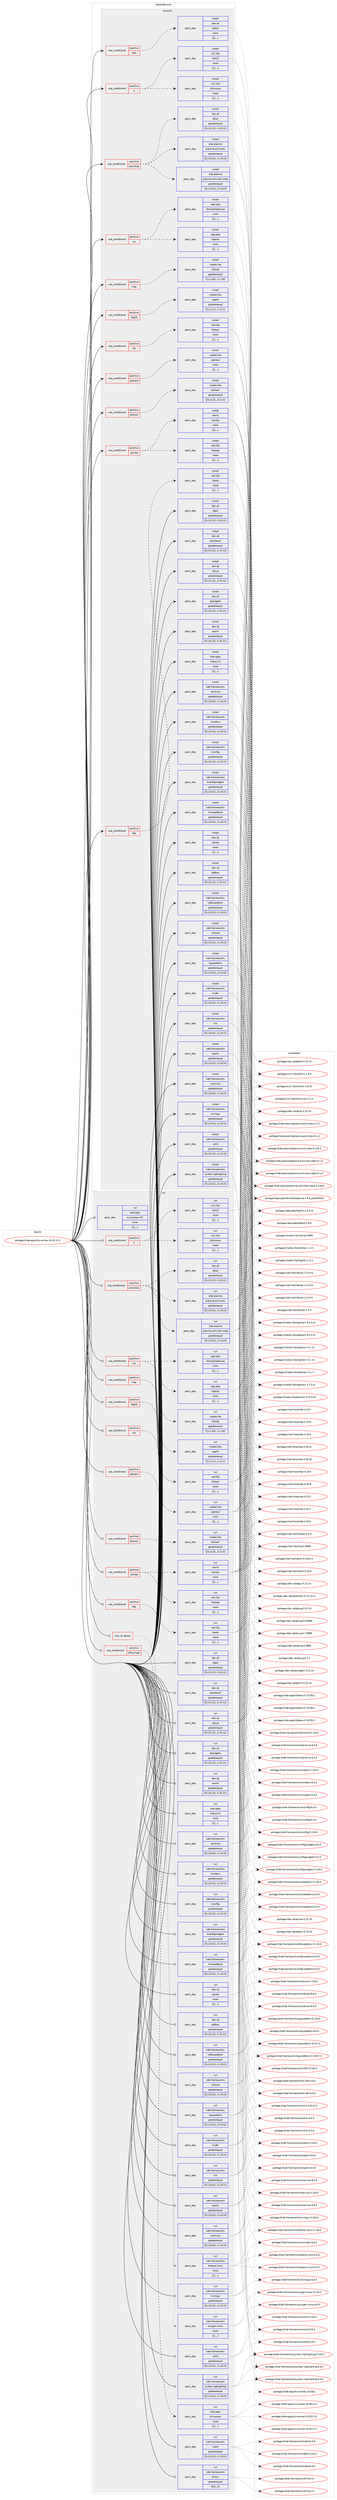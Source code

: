 digraph prolog {

# *************
# Graph options
# *************

newrank=true;
concentrate=true;
compound=true;
graph [rankdir=LR,fontname=Helvetica,fontsize=10,ranksep=1.5];#, ranksep=2.5, nodesep=0.2];
edge  [arrowhead=vee];
node  [fontname=Helvetica,fontsize=10];

# **********
# The ebuild
# **********

subgraph cluster_leftcol {
color=gray;
label=<<i>ebuild</i>>;
id [label="portage://kde-apps/kio-extras-24.02.2-r2", color=red, width=4, href="../kde-apps/kio-extras-24.02.2-r2.svg"];
}

# ****************
# The dependencies
# ****************

subgraph cluster_midcol {
color=gray;
label=<<i>dependencies</i>>;
subgraph cluster_compile {
fillcolor="#eeeeee";
style=filled;
label=<<i>compile</i>>;
subgraph cond69322 {
dependency260940 [label=<<TABLE BORDER="0" CELLBORDER="1" CELLSPACING="0" CELLPADDING="4"><TR><TD ROWSPAN="3" CELLPADDING="10">use_conditional</TD></TR><TR><TD>positive</TD></TR><TR><TD>X</TD></TR></TABLE>>, shape=none, color=red];
subgraph pack189789 {
dependency260941 [label=<<TABLE BORDER="0" CELLBORDER="1" CELLSPACING="0" CELLPADDING="4" WIDTH="220"><TR><TD ROWSPAN="6" CELLPADDING="30">pack_dep</TD></TR><TR><TD WIDTH="110">install</TD></TR><TR><TD>x11-libs</TD></TR><TR><TD>libX11</TD></TR><TR><TD>none</TD></TR><TR><TD>[[],,,,]</TD></TR></TABLE>>, shape=none, color=blue];
}
dependency260940:e -> dependency260941:w [weight=20,style="dashed",arrowhead="vee"];
subgraph pack189790 {
dependency260942 [label=<<TABLE BORDER="0" CELLBORDER="1" CELLSPACING="0" CELLPADDING="4" WIDTH="220"><TR><TD ROWSPAN="6" CELLPADDING="30">pack_dep</TD></TR><TR><TD WIDTH="110">install</TD></TR><TR><TD>x11-libs</TD></TR><TR><TD>libXcursor</TD></TR><TR><TD>none</TD></TR><TR><TD>[[],,,,]</TD></TR></TABLE>>, shape=none, color=blue];
}
dependency260940:e -> dependency260942:w [weight=20,style="dashed",arrowhead="vee"];
}
id:e -> dependency260940:w [weight=20,style="solid",arrowhead="vee"];
subgraph cond69323 {
dependency260943 [label=<<TABLE BORDER="0" CELLBORDER="1" CELLSPACING="0" CELLPADDING="4"><TR><TD ROWSPAN="3" CELLPADDING="10">use_conditional</TD></TR><TR><TD>positive</TD></TR><TR><TD>activities</TD></TR></TABLE>>, shape=none, color=red];
subgraph pack189791 {
dependency260944 [label=<<TABLE BORDER="0" CELLBORDER="1" CELLSPACING="0" CELLPADDING="4" WIDTH="220"><TR><TD ROWSPAN="6" CELLPADDING="30">pack_dep</TD></TR><TR><TD WIDTH="110">install</TD></TR><TR><TD>dev-qt</TD></TR><TR><TD>qtsql</TD></TR><TR><TD>greaterequal</TD></TR><TR><TD>[[5,15,12],,,5.15.12]</TD></TR></TABLE>>, shape=none, color=blue];
}
dependency260943:e -> dependency260944:w [weight=20,style="dashed",arrowhead="vee"];
subgraph pack189792 {
dependency260945 [label=<<TABLE BORDER="0" CELLBORDER="1" CELLSPACING="0" CELLPADDING="4" WIDTH="220"><TR><TD ROWSPAN="6" CELLPADDING="30">pack_dep</TD></TR><TR><TD WIDTH="110">install</TD></TR><TR><TD>kde-plasma</TD></TR><TR><TD>plasma-activities</TD></TR><TR><TD>greaterequal</TD></TR><TR><TD>[[5,115,0],,,5.115.0]</TD></TR></TABLE>>, shape=none, color=blue];
}
dependency260943:e -> dependency260945:w [weight=20,style="dashed",arrowhead="vee"];
subgraph pack189793 {
dependency260946 [label=<<TABLE BORDER="0" CELLBORDER="1" CELLSPACING="0" CELLPADDING="4" WIDTH="220"><TR><TD ROWSPAN="6" CELLPADDING="30">pack_dep</TD></TR><TR><TD WIDTH="110">install</TD></TR><TR><TD>kde-plasma</TD></TR><TR><TD>plasma-activities-stats</TD></TR><TR><TD>greaterequal</TD></TR><TR><TD>[[5,115,0],,,5.115.0]</TD></TR></TABLE>>, shape=none, color=blue];
}
dependency260943:e -> dependency260946:w [weight=20,style="dashed",arrowhead="vee"];
}
id:e -> dependency260943:w [weight=20,style="solid",arrowhead="vee"];
subgraph cond69324 {
dependency260947 [label=<<TABLE BORDER="0" CELLBORDER="1" CELLSPACING="0" CELLPADDING="4"><TR><TD ROWSPAN="3" CELLPADDING="10">use_conditional</TD></TR><TR><TD>positive</TD></TR><TR><TD>ios</TD></TR></TABLE>>, shape=none, color=red];
subgraph pack189794 {
dependency260948 [label=<<TABLE BORDER="0" CELLBORDER="1" CELLSPACING="0" CELLPADDING="4" WIDTH="220"><TR><TD ROWSPAN="6" CELLPADDING="30">pack_dep</TD></TR><TR><TD WIDTH="110">install</TD></TR><TR><TD>app-pda</TD></TR><TR><TD>libimobiledevice</TD></TR><TR><TD>none</TD></TR><TR><TD>[[],,,,]</TD></TR></TABLE>>, shape=none, color=blue];
}
dependency260947:e -> dependency260948:w [weight=20,style="dashed",arrowhead="vee"];
subgraph pack189795 {
dependency260949 [label=<<TABLE BORDER="0" CELLBORDER="1" CELLSPACING="0" CELLPADDING="4" WIDTH="220"><TR><TD ROWSPAN="6" CELLPADDING="30">pack_dep</TD></TR><TR><TD WIDTH="110">install</TD></TR><TR><TD>app-pda</TD></TR><TR><TD>libplist</TD></TR><TR><TD>none</TD></TR><TR><TD>[[],,,,]</TD></TR></TABLE>>, shape=none, color=blue];
}
dependency260947:e -> dependency260949:w [weight=20,style="dashed",arrowhead="vee"];
}
id:e -> dependency260947:w [weight=20,style="solid",arrowhead="vee"];
subgraph cond69325 {
dependency260950 [label=<<TABLE BORDER="0" CELLBORDER="1" CELLSPACING="0" CELLPADDING="4"><TR><TD ROWSPAN="3" CELLPADDING="10">use_conditional</TD></TR><TR><TD>positive</TD></TR><TR><TD>mtp</TD></TR></TABLE>>, shape=none, color=red];
subgraph pack189796 {
dependency260951 [label=<<TABLE BORDER="0" CELLBORDER="1" CELLSPACING="0" CELLPADDING="4" WIDTH="220"><TR><TD ROWSPAN="6" CELLPADDING="30">pack_dep</TD></TR><TR><TD WIDTH="110">install</TD></TR><TR><TD>media-libs</TD></TR><TR><TD>libmtp</TD></TR><TR><TD>greaterequal</TD></TR><TR><TD>[[1,1,16],,,1.1.16]</TD></TR></TABLE>>, shape=none, color=blue];
}
dependency260950:e -> dependency260951:w [weight=20,style="dashed",arrowhead="vee"];
}
id:e -> dependency260950:w [weight=20,style="solid",arrowhead="vee"];
subgraph cond69326 {
dependency260952 [label=<<TABLE BORDER="0" CELLBORDER="1" CELLSPACING="0" CELLPADDING="4"><TR><TD ROWSPAN="3" CELLPADDING="10">use_conditional</TD></TR><TR><TD>positive</TD></TR><TR><TD>nfs</TD></TR></TABLE>>, shape=none, color=red];
subgraph pack189797 {
dependency260953 [label=<<TABLE BORDER="0" CELLBORDER="1" CELLSPACING="0" CELLPADDING="4" WIDTH="220"><TR><TD ROWSPAN="6" CELLPADDING="30">pack_dep</TD></TR><TR><TD WIDTH="110">install</TD></TR><TR><TD>net-libs</TD></TR><TR><TD>libtirpc</TD></TR><TR><TD>none</TD></TR><TR><TD>[[],,,,]</TD></TR></TABLE>>, shape=none, color=blue];
}
dependency260952:e -> dependency260953:w [weight=20,style="dashed",arrowhead="vee"];
}
id:e -> dependency260952:w [weight=20,style="solid",arrowhead="vee"];
subgraph cond69327 {
dependency260954 [label=<<TABLE BORDER="0" CELLBORDER="1" CELLSPACING="0" CELLPADDING="4"><TR><TD ROWSPAN="3" CELLPADDING="10">use_conditional</TD></TR><TR><TD>positive</TD></TR><TR><TD>openexr</TD></TR></TABLE>>, shape=none, color=red];
subgraph pack189798 {
dependency260955 [label=<<TABLE BORDER="0" CELLBORDER="1" CELLSPACING="0" CELLPADDING="4" WIDTH="220"><TR><TD ROWSPAN="6" CELLPADDING="30">pack_dep</TD></TR><TR><TD WIDTH="110">install</TD></TR><TR><TD>media-libs</TD></TR><TR><TD>openexr</TD></TR><TR><TD>none</TD></TR><TR><TD>[[],,,,]</TD></TR></TABLE>>, shape=none, color=blue];
}
dependency260954:e -> dependency260955:w [weight=20,style="dashed",arrowhead="vee"];
}
id:e -> dependency260954:w [weight=20,style="solid",arrowhead="vee"];
subgraph cond69328 {
dependency260956 [label=<<TABLE BORDER="0" CELLBORDER="1" CELLSPACING="0" CELLPADDING="4"><TR><TD ROWSPAN="3" CELLPADDING="10">use_conditional</TD></TR><TR><TD>positive</TD></TR><TR><TD>phonon</TD></TR></TABLE>>, shape=none, color=red];
subgraph pack189799 {
dependency260957 [label=<<TABLE BORDER="0" CELLBORDER="1" CELLSPACING="0" CELLPADDING="4" WIDTH="220"><TR><TD ROWSPAN="6" CELLPADDING="30">pack_dep</TD></TR><TR><TD WIDTH="110">install</TD></TR><TR><TD>media-libs</TD></TR><TR><TD>phonon</TD></TR><TR><TD>greaterequal</TD></TR><TR><TD>[[4,11,0],,,4.11.0]</TD></TR></TABLE>>, shape=none, color=blue];
}
dependency260956:e -> dependency260957:w [weight=20,style="dashed",arrowhead="vee"];
}
id:e -> dependency260956:w [weight=20,style="solid",arrowhead="vee"];
subgraph cond69329 {
dependency260958 [label=<<TABLE BORDER="0" CELLBORDER="1" CELLSPACING="0" CELLPADDING="4"><TR><TD ROWSPAN="3" CELLPADDING="10">use_conditional</TD></TR><TR><TD>positive</TD></TR><TR><TD>samba</TD></TR></TABLE>>, shape=none, color=red];
subgraph pack189800 {
dependency260959 [label=<<TABLE BORDER="0" CELLBORDER="1" CELLSPACING="0" CELLPADDING="4" WIDTH="220"><TR><TD ROWSPAN="6" CELLPADDING="30">pack_dep</TD></TR><TR><TD WIDTH="110">install</TD></TR><TR><TD>net-fs</TD></TR><TR><TD>samba</TD></TR><TR><TD>none</TD></TR><TR><TD>[[],,,,]</TD></TR></TABLE>>, shape=none, color=blue];
}
dependency260958:e -> dependency260959:w [weight=20,style="dashed",arrowhead="vee"];
subgraph pack189801 {
dependency260960 [label=<<TABLE BORDER="0" CELLBORDER="1" CELLSPACING="0" CELLPADDING="4" WIDTH="220"><TR><TD ROWSPAN="6" CELLPADDING="30">pack_dep</TD></TR><TR><TD WIDTH="110">install</TD></TR><TR><TD>net-libs</TD></TR><TR><TD>kdsoap</TD></TR><TR><TD>none</TD></TR><TR><TD>[[],,,,]</TD></TR></TABLE>>, shape=none, color=blue];
}
dependency260958:e -> dependency260960:w [weight=20,style="dashed",arrowhead="vee"];
}
id:e -> dependency260958:w [weight=20,style="solid",arrowhead="vee"];
subgraph cond69330 {
dependency260961 [label=<<TABLE BORDER="0" CELLBORDER="1" CELLSPACING="0" CELLPADDING="4"><TR><TD ROWSPAN="3" CELLPADDING="10">use_conditional</TD></TR><TR><TD>positive</TD></TR><TR><TD>sftp</TD></TR></TABLE>>, shape=none, color=red];
subgraph pack189802 {
dependency260962 [label=<<TABLE BORDER="0" CELLBORDER="1" CELLSPACING="0" CELLPADDING="4" WIDTH="220"><TR><TD ROWSPAN="6" CELLPADDING="30">pack_dep</TD></TR><TR><TD WIDTH="110">install</TD></TR><TR><TD>net-libs</TD></TR><TR><TD>libssh</TD></TR><TR><TD>none</TD></TR><TR><TD>[[],,,,]</TD></TR></TABLE>>, shape=none, color=blue];
}
dependency260961:e -> dependency260962:w [weight=20,style="dashed",arrowhead="vee"];
}
id:e -> dependency260961:w [weight=20,style="solid",arrowhead="vee"];
subgraph cond69331 {
dependency260963 [label=<<TABLE BORDER="0" CELLBORDER="1" CELLSPACING="0" CELLPADDING="4"><TR><TD ROWSPAN="3" CELLPADDING="10">use_conditional</TD></TR><TR><TD>positive</TD></TR><TR><TD>taglib</TD></TR></TABLE>>, shape=none, color=red];
subgraph pack189803 {
dependency260964 [label=<<TABLE BORDER="0" CELLBORDER="1" CELLSPACING="0" CELLPADDING="4" WIDTH="220"><TR><TD ROWSPAN="6" CELLPADDING="30">pack_dep</TD></TR><TR><TD WIDTH="110">install</TD></TR><TR><TD>media-libs</TD></TR><TR><TD>taglib</TD></TR><TR><TD>greaterequal</TD></TR><TR><TD>[[1,11,1],,,1.11.1]</TD></TR></TABLE>>, shape=none, color=blue];
}
dependency260963:e -> dependency260964:w [weight=20,style="dashed",arrowhead="vee"];
}
id:e -> dependency260963:w [weight=20,style="solid",arrowhead="vee"];
subgraph cond69332 {
dependency260965 [label=<<TABLE BORDER="0" CELLBORDER="1" CELLSPACING="0" CELLPADDING="4"><TR><TD ROWSPAN="3" CELLPADDING="10">use_conditional</TD></TR><TR><TD>positive</TD></TR><TR><TD>test</TD></TR></TABLE>>, shape=none, color=red];
subgraph pack189804 {
dependency260966 [label=<<TABLE BORDER="0" CELLBORDER="1" CELLSPACING="0" CELLPADDING="4" WIDTH="220"><TR><TD ROWSPAN="6" CELLPADDING="30">pack_dep</TD></TR><TR><TD WIDTH="110">install</TD></TR><TR><TD>dev-qt</TD></TR><TR><TD>qttest</TD></TR><TR><TD>none</TD></TR><TR><TD>[[],,,,]</TD></TR></TABLE>>, shape=none, color=blue];
}
dependency260965:e -> dependency260966:w [weight=20,style="dashed",arrowhead="vee"];
}
id:e -> dependency260965:w [weight=20,style="solid",arrowhead="vee"];
subgraph pack189805 {
dependency260967 [label=<<TABLE BORDER="0" CELLBORDER="1" CELLSPACING="0" CELLPADDING="4" WIDTH="220"><TR><TD ROWSPAN="6" CELLPADDING="30">pack_dep</TD></TR><TR><TD WIDTH="110">install</TD></TR><TR><TD>dev-qt</TD></TR><TR><TD>qtcore</TD></TR><TR><TD>none</TD></TR><TR><TD>[[],,,,]</TD></TR></TABLE>>, shape=none, color=blue];
}
id:e -> dependency260967:w [weight=20,style="solid",arrowhead="vee"];
subgraph pack189806 {
dependency260968 [label=<<TABLE BORDER="0" CELLBORDER="1" CELLSPACING="0" CELLPADDING="4" WIDTH="220"><TR><TD ROWSPAN="6" CELLPADDING="30">pack_dep</TD></TR><TR><TD WIDTH="110">install</TD></TR><TR><TD>dev-qt</TD></TR><TR><TD>qtdbus</TD></TR><TR><TD>greaterequal</TD></TR><TR><TD>[[5,15,12],,,5.15.12]</TD></TR></TABLE>>, shape=none, color=blue];
}
id:e -> dependency260968:w [weight=20,style="solid",arrowhead="vee"];
subgraph pack189807 {
dependency260969 [label=<<TABLE BORDER="0" CELLBORDER="1" CELLSPACING="0" CELLPADDING="4" WIDTH="220"><TR><TD ROWSPAN="6" CELLPADDING="30">pack_dep</TD></TR><TR><TD WIDTH="110">install</TD></TR><TR><TD>dev-qt</TD></TR><TR><TD>qtgui</TD></TR><TR><TD>greaterequal</TD></TR><TR><TD>[[5,15,12],,,5.15.12]</TD></TR></TABLE>>, shape=none, color=blue];
}
id:e -> dependency260969:w [weight=20,style="solid",arrowhead="vee"];
subgraph pack189808 {
dependency260970 [label=<<TABLE BORDER="0" CELLBORDER="1" CELLSPACING="0" CELLPADDING="4" WIDTH="220"><TR><TD ROWSPAN="6" CELLPADDING="30">pack_dep</TD></TR><TR><TD WIDTH="110">install</TD></TR><TR><TD>dev-qt</TD></TR><TR><TD>qtnetwork</TD></TR><TR><TD>greaterequal</TD></TR><TR><TD>[[5,15,12],,,5.15.12]</TD></TR></TABLE>>, shape=none, color=blue];
}
id:e -> dependency260970:w [weight=20,style="solid",arrowhead="vee"];
subgraph pack189809 {
dependency260971 [label=<<TABLE BORDER="0" CELLBORDER="1" CELLSPACING="0" CELLPADDING="4" WIDTH="220"><TR><TD ROWSPAN="6" CELLPADDING="30">pack_dep</TD></TR><TR><TD WIDTH="110">install</TD></TR><TR><TD>dev-qt</TD></TR><TR><TD>qtsvg</TD></TR><TR><TD>greaterequal</TD></TR><TR><TD>[[5,15,12],,,5.15.12]</TD></TR></TABLE>>, shape=none, color=blue];
}
id:e -> dependency260971:w [weight=20,style="solid",arrowhead="vee"];
subgraph pack189810 {
dependency260972 [label=<<TABLE BORDER="0" CELLBORDER="1" CELLSPACING="0" CELLPADDING="4" WIDTH="220"><TR><TD ROWSPAN="6" CELLPADDING="30">pack_dep</TD></TR><TR><TD WIDTH="110">install</TD></TR><TR><TD>dev-qt</TD></TR><TR><TD>qtwidgets</TD></TR><TR><TD>greaterequal</TD></TR><TR><TD>[[5,15,12],,,5.15.12]</TD></TR></TABLE>>, shape=none, color=blue];
}
id:e -> dependency260972:w [weight=20,style="solid",arrowhead="vee"];
subgraph pack189811 {
dependency260973 [label=<<TABLE BORDER="0" CELLBORDER="1" CELLSPACING="0" CELLPADDING="4" WIDTH="220"><TR><TD ROWSPAN="6" CELLPADDING="30">pack_dep</TD></TR><TR><TD WIDTH="110">install</TD></TR><TR><TD>dev-qt</TD></TR><TR><TD>qtxml</TD></TR><TR><TD>greaterequal</TD></TR><TR><TD>[[5,15,12],,,5.15.12]</TD></TR></TABLE>>, shape=none, color=blue];
}
id:e -> dependency260973:w [weight=20,style="solid",arrowhead="vee"];
subgraph pack189812 {
dependency260974 [label=<<TABLE BORDER="0" CELLBORDER="1" CELLSPACING="0" CELLPADDING="4" WIDTH="220"><TR><TD ROWSPAN="6" CELLPADDING="30">pack_dep</TD></TR><TR><TD WIDTH="110">install</TD></TR><TR><TD>kde-apps</TD></TR><TR><TD>libkexiv2</TD></TR><TR><TD>none</TD></TR><TR><TD>[[],,,,]</TD></TR></TABLE>>, shape=none, color=blue];
}
id:e -> dependency260974:w [weight=20,style="solid",arrowhead="vee"];
subgraph pack189813 {
dependency260975 [label=<<TABLE BORDER="0" CELLBORDER="1" CELLSPACING="0" CELLPADDING="4" WIDTH="220"><TR><TD ROWSPAN="6" CELLPADDING="30">pack_dep</TD></TR><TR><TD WIDTH="110">install</TD></TR><TR><TD>kde-frameworks</TD></TR><TR><TD>karchive</TD></TR><TR><TD>greaterequal</TD></TR><TR><TD>[[5,115,0],,,5.115.0]</TD></TR></TABLE>>, shape=none, color=blue];
}
id:e -> dependency260975:w [weight=20,style="solid",arrowhead="vee"];
subgraph pack189814 {
dependency260976 [label=<<TABLE BORDER="0" CELLBORDER="1" CELLSPACING="0" CELLPADDING="4" WIDTH="220"><TR><TD ROWSPAN="6" CELLPADDING="30">pack_dep</TD></TR><TR><TD WIDTH="110">install</TD></TR><TR><TD>kde-frameworks</TD></TR><TR><TD>kcodecs</TD></TR><TR><TD>greaterequal</TD></TR><TR><TD>[[5,115,0],,,5.115.0]</TD></TR></TABLE>>, shape=none, color=blue];
}
id:e -> dependency260976:w [weight=20,style="solid",arrowhead="vee"];
subgraph pack189815 {
dependency260977 [label=<<TABLE BORDER="0" CELLBORDER="1" CELLSPACING="0" CELLPADDING="4" WIDTH="220"><TR><TD ROWSPAN="6" CELLPADDING="30">pack_dep</TD></TR><TR><TD WIDTH="110">install</TD></TR><TR><TD>kde-frameworks</TD></TR><TR><TD>kconfig</TD></TR><TR><TD>greaterequal</TD></TR><TR><TD>[[5,115,0],,,5.115.0]</TD></TR></TABLE>>, shape=none, color=blue];
}
id:e -> dependency260977:w [weight=20,style="solid",arrowhead="vee"];
subgraph pack189816 {
dependency260978 [label=<<TABLE BORDER="0" CELLBORDER="1" CELLSPACING="0" CELLPADDING="4" WIDTH="220"><TR><TD ROWSPAN="6" CELLPADDING="30">pack_dep</TD></TR><TR><TD WIDTH="110">install</TD></TR><TR><TD>kde-frameworks</TD></TR><TR><TD>kconfigwidgets</TD></TR><TR><TD>greaterequal</TD></TR><TR><TD>[[5,115,0],,,5.115.0]</TD></TR></TABLE>>, shape=none, color=blue];
}
id:e -> dependency260978:w [weight=20,style="solid",arrowhead="vee"];
subgraph pack189817 {
dependency260979 [label=<<TABLE BORDER="0" CELLBORDER="1" CELLSPACING="0" CELLPADDING="4" WIDTH="220"><TR><TD ROWSPAN="6" CELLPADDING="30">pack_dep</TD></TR><TR><TD WIDTH="110">install</TD></TR><TR><TD>kde-frameworks</TD></TR><TR><TD>kcoreaddons</TD></TR><TR><TD>greaterequal</TD></TR><TR><TD>[[5,115,0],,,5.115.0]</TD></TR></TABLE>>, shape=none, color=blue];
}
id:e -> dependency260979:w [weight=20,style="solid",arrowhead="vee"];
subgraph pack189818 {
dependency260980 [label=<<TABLE BORDER="0" CELLBORDER="1" CELLSPACING="0" CELLPADDING="4" WIDTH="220"><TR><TD ROWSPAN="6" CELLPADDING="30">pack_dep</TD></TR><TR><TD WIDTH="110">install</TD></TR><TR><TD>kde-frameworks</TD></TR><TR><TD>kdbusaddons</TD></TR><TR><TD>greaterequal</TD></TR><TR><TD>[[5,115,0],,,5.115.0]</TD></TR></TABLE>>, shape=none, color=blue];
}
id:e -> dependency260980:w [weight=20,style="solid",arrowhead="vee"];
subgraph pack189819 {
dependency260981 [label=<<TABLE BORDER="0" CELLBORDER="1" CELLSPACING="0" CELLPADDING="4" WIDTH="220"><TR><TD ROWSPAN="6" CELLPADDING="30">pack_dep</TD></TR><TR><TD WIDTH="110">install</TD></TR><TR><TD>kde-frameworks</TD></TR><TR><TD>kdnssd</TD></TR><TR><TD>greaterequal</TD></TR><TR><TD>[[5,115,0],,,5.115.0]</TD></TR></TABLE>>, shape=none, color=blue];
}
id:e -> dependency260981:w [weight=20,style="solid",arrowhead="vee"];
subgraph pack189820 {
dependency260982 [label=<<TABLE BORDER="0" CELLBORDER="1" CELLSPACING="0" CELLPADDING="4" WIDTH="220"><TR><TD ROWSPAN="6" CELLPADDING="30">pack_dep</TD></TR><TR><TD WIDTH="110">install</TD></TR><TR><TD>kde-frameworks</TD></TR><TR><TD>kguiaddons</TD></TR><TR><TD>greaterequal</TD></TR><TR><TD>[[5,115,0],,,5.115.0]</TD></TR></TABLE>>, shape=none, color=blue];
}
id:e -> dependency260982:w [weight=20,style="solid",arrowhead="vee"];
subgraph pack189821 {
dependency260983 [label=<<TABLE BORDER="0" CELLBORDER="1" CELLSPACING="0" CELLPADDING="4" WIDTH="220"><TR><TD ROWSPAN="6" CELLPADDING="30">pack_dep</TD></TR><TR><TD WIDTH="110">install</TD></TR><TR><TD>kde-frameworks</TD></TR><TR><TD>ki18n</TD></TR><TR><TD>greaterequal</TD></TR><TR><TD>[[5,115,0],,,5.115.0]</TD></TR></TABLE>>, shape=none, color=blue];
}
id:e -> dependency260983:w [weight=20,style="solid",arrowhead="vee"];
subgraph pack189822 {
dependency260984 [label=<<TABLE BORDER="0" CELLBORDER="1" CELLSPACING="0" CELLPADDING="4" WIDTH="220"><TR><TD ROWSPAN="6" CELLPADDING="30">pack_dep</TD></TR><TR><TD WIDTH="110">install</TD></TR><TR><TD>kde-frameworks</TD></TR><TR><TD>kio</TD></TR><TR><TD>greaterequal</TD></TR><TR><TD>[[5,115,0],,,5.115.0]</TD></TR></TABLE>>, shape=none, color=blue];
}
id:e -> dependency260984:w [weight=20,style="solid",arrowhead="vee"];
subgraph pack189823 {
dependency260985 [label=<<TABLE BORDER="0" CELLBORDER="1" CELLSPACING="0" CELLPADDING="4" WIDTH="220"><TR><TD ROWSPAN="6" CELLPADDING="30">pack_dep</TD></TR><TR><TD WIDTH="110">install</TD></TR><TR><TD>kde-frameworks</TD></TR><TR><TD>kparts</TD></TR><TR><TD>greaterequal</TD></TR><TR><TD>[[5,115,0],,,5.115.0]</TD></TR></TABLE>>, shape=none, color=blue];
}
id:e -> dependency260985:w [weight=20,style="solid",arrowhead="vee"];
subgraph pack189824 {
dependency260986 [label=<<TABLE BORDER="0" CELLBORDER="1" CELLSPACING="0" CELLPADDING="4" WIDTH="220"><TR><TD ROWSPAN="6" CELLPADDING="30">pack_dep</TD></TR><TR><TD WIDTH="110">install</TD></TR><TR><TD>kde-frameworks</TD></TR><TR><TD>kservice</TD></TR><TR><TD>greaterequal</TD></TR><TR><TD>[[5,115,0],,,5.115.0]</TD></TR></TABLE>>, shape=none, color=blue];
}
id:e -> dependency260986:w [weight=20,style="solid",arrowhead="vee"];
subgraph pack189825 {
dependency260987 [label=<<TABLE BORDER="0" CELLBORDER="1" CELLSPACING="0" CELLPADDING="4" WIDTH="220"><TR><TD ROWSPAN="6" CELLPADDING="30">pack_dep</TD></TR><TR><TD WIDTH="110">install</TD></TR><TR><TD>kde-frameworks</TD></TR><TR><TD>kxmlgui</TD></TR><TR><TD>greaterequal</TD></TR><TR><TD>[[5,115,0],,,5.115.0]</TD></TR></TABLE>>, shape=none, color=blue];
}
id:e -> dependency260987:w [weight=20,style="solid",arrowhead="vee"];
subgraph pack189826 {
dependency260988 [label=<<TABLE BORDER="0" CELLBORDER="1" CELLSPACING="0" CELLPADDING="4" WIDTH="220"><TR><TD ROWSPAN="6" CELLPADDING="30">pack_dep</TD></TR><TR><TD WIDTH="110">install</TD></TR><TR><TD>kde-frameworks</TD></TR><TR><TD>solid</TD></TR><TR><TD>greaterequal</TD></TR><TR><TD>[[5,115,0],,,5.115.0]</TD></TR></TABLE>>, shape=none, color=blue];
}
id:e -> dependency260988:w [weight=20,style="solid",arrowhead="vee"];
subgraph pack189827 {
dependency260989 [label=<<TABLE BORDER="0" CELLBORDER="1" CELLSPACING="0" CELLPADDING="4" WIDTH="220"><TR><TD ROWSPAN="6" CELLPADDING="30">pack_dep</TD></TR><TR><TD WIDTH="110">install</TD></TR><TR><TD>kde-frameworks</TD></TR><TR><TD>syntax-highlighting</TD></TR><TR><TD>greaterequal</TD></TR><TR><TD>[[5,115,0],,,5.115.0]</TD></TR></TABLE>>, shape=none, color=blue];
}
id:e -> dependency260989:w [weight=20,style="solid",arrowhead="vee"];
}
subgraph cluster_compileandrun {
fillcolor="#eeeeee";
style=filled;
label=<<i>compile and run</i>>;
}
subgraph cluster_run {
fillcolor="#eeeeee";
style=filled;
label=<<i>run</i>>;
subgraph any1669 {
dependency260990 [label=<<TABLE BORDER="0" CELLBORDER="1" CELLSPACING="0" CELLPADDING="4"><TR><TD CELLPADDING="10">any_of_group</TD></TR></TABLE>>, shape=none, color=red];subgraph pack189828 {
dependency260991 [label=<<TABLE BORDER="0" CELLBORDER="1" CELLSPACING="0" CELLPADDING="4" WIDTH="220"><TR><TD ROWSPAN="6" CELLPADDING="30">pack_dep</TD></TR><TR><TD WIDTH="110">run</TD></TR><TR><TD>kde-frameworks</TD></TR><TR><TD>breeze-icons</TD></TR><TR><TD>none</TD></TR><TR><TD>[[],,,,]</TD></TR></TABLE>>, shape=none, color=blue];
}
dependency260990:e -> dependency260991:w [weight=20,style="dotted",arrowhead="oinv"];
subgraph pack189829 {
dependency260992 [label=<<TABLE BORDER="0" CELLBORDER="1" CELLSPACING="0" CELLPADDING="4" WIDTH="220"><TR><TD ROWSPAN="6" CELLPADDING="30">pack_dep</TD></TR><TR><TD WIDTH="110">run</TD></TR><TR><TD>kde-frameworks</TD></TR><TR><TD>oxygen-icons</TD></TR><TR><TD>none</TD></TR><TR><TD>[[],,,,]</TD></TR></TABLE>>, shape=none, color=blue];
}
dependency260990:e -> dependency260992:w [weight=20,style="dotted",arrowhead="oinv"];
}
id:e -> dependency260990:w [weight=20,style="solid",arrowhead="odot"];
subgraph cond69333 {
dependency260993 [label=<<TABLE BORDER="0" CELLBORDER="1" CELLSPACING="0" CELLPADDING="4"><TR><TD ROWSPAN="3" CELLPADDING="10">use_conditional</TD></TR><TR><TD>positive</TD></TR><TR><TD>X</TD></TR></TABLE>>, shape=none, color=red];
subgraph pack189830 {
dependency260994 [label=<<TABLE BORDER="0" CELLBORDER="1" CELLSPACING="0" CELLPADDING="4" WIDTH="220"><TR><TD ROWSPAN="6" CELLPADDING="30">pack_dep</TD></TR><TR><TD WIDTH="110">run</TD></TR><TR><TD>x11-libs</TD></TR><TR><TD>libX11</TD></TR><TR><TD>none</TD></TR><TR><TD>[[],,,,]</TD></TR></TABLE>>, shape=none, color=blue];
}
dependency260993:e -> dependency260994:w [weight=20,style="dashed",arrowhead="vee"];
subgraph pack189831 {
dependency260995 [label=<<TABLE BORDER="0" CELLBORDER="1" CELLSPACING="0" CELLPADDING="4" WIDTH="220"><TR><TD ROWSPAN="6" CELLPADDING="30">pack_dep</TD></TR><TR><TD WIDTH="110">run</TD></TR><TR><TD>x11-libs</TD></TR><TR><TD>libXcursor</TD></TR><TR><TD>none</TD></TR><TR><TD>[[],,,,]</TD></TR></TABLE>>, shape=none, color=blue];
}
dependency260993:e -> dependency260995:w [weight=20,style="dashed",arrowhead="vee"];
}
id:e -> dependency260993:w [weight=20,style="solid",arrowhead="odot"];
subgraph cond69334 {
dependency260996 [label=<<TABLE BORDER="0" CELLBORDER="1" CELLSPACING="0" CELLPADDING="4"><TR><TD ROWSPAN="3" CELLPADDING="10">use_conditional</TD></TR><TR><TD>positive</TD></TR><TR><TD>activities</TD></TR></TABLE>>, shape=none, color=red];
subgraph pack189832 {
dependency260997 [label=<<TABLE BORDER="0" CELLBORDER="1" CELLSPACING="0" CELLPADDING="4" WIDTH="220"><TR><TD ROWSPAN="6" CELLPADDING="30">pack_dep</TD></TR><TR><TD WIDTH="110">run</TD></TR><TR><TD>dev-qt</TD></TR><TR><TD>qtsql</TD></TR><TR><TD>greaterequal</TD></TR><TR><TD>[[5,15,12],,,5.15.12]</TD></TR></TABLE>>, shape=none, color=blue];
}
dependency260996:e -> dependency260997:w [weight=20,style="dashed",arrowhead="vee"];
subgraph pack189833 {
dependency260998 [label=<<TABLE BORDER="0" CELLBORDER="1" CELLSPACING="0" CELLPADDING="4" WIDTH="220"><TR><TD ROWSPAN="6" CELLPADDING="30">pack_dep</TD></TR><TR><TD WIDTH="110">run</TD></TR><TR><TD>kde-plasma</TD></TR><TR><TD>plasma-activities</TD></TR><TR><TD>greaterequal</TD></TR><TR><TD>[[5,115,0],,,5.115.0]</TD></TR></TABLE>>, shape=none, color=blue];
}
dependency260996:e -> dependency260998:w [weight=20,style="dashed",arrowhead="vee"];
subgraph pack189834 {
dependency260999 [label=<<TABLE BORDER="0" CELLBORDER="1" CELLSPACING="0" CELLPADDING="4" WIDTH="220"><TR><TD ROWSPAN="6" CELLPADDING="30">pack_dep</TD></TR><TR><TD WIDTH="110">run</TD></TR><TR><TD>kde-plasma</TD></TR><TR><TD>plasma-activities-stats</TD></TR><TR><TD>greaterequal</TD></TR><TR><TD>[[5,115,0],,,5.115.0]</TD></TR></TABLE>>, shape=none, color=blue];
}
dependency260996:e -> dependency260999:w [weight=20,style="dashed",arrowhead="vee"];
}
id:e -> dependency260996:w [weight=20,style="solid",arrowhead="odot"];
subgraph cond69335 {
dependency261000 [label=<<TABLE BORDER="0" CELLBORDER="1" CELLSPACING="0" CELLPADDING="4"><TR><TD ROWSPAN="3" CELLPADDING="10">use_conditional</TD></TR><TR><TD>positive</TD></TR><TR><TD>ios</TD></TR></TABLE>>, shape=none, color=red];
subgraph pack189835 {
dependency261001 [label=<<TABLE BORDER="0" CELLBORDER="1" CELLSPACING="0" CELLPADDING="4" WIDTH="220"><TR><TD ROWSPAN="6" CELLPADDING="30">pack_dep</TD></TR><TR><TD WIDTH="110">run</TD></TR><TR><TD>app-pda</TD></TR><TR><TD>libimobiledevice</TD></TR><TR><TD>none</TD></TR><TR><TD>[[],,,,]</TD></TR></TABLE>>, shape=none, color=blue];
}
dependency261000:e -> dependency261001:w [weight=20,style="dashed",arrowhead="vee"];
subgraph pack189836 {
dependency261002 [label=<<TABLE BORDER="0" CELLBORDER="1" CELLSPACING="0" CELLPADDING="4" WIDTH="220"><TR><TD ROWSPAN="6" CELLPADDING="30">pack_dep</TD></TR><TR><TD WIDTH="110">run</TD></TR><TR><TD>app-pda</TD></TR><TR><TD>libplist</TD></TR><TR><TD>none</TD></TR><TR><TD>[[],,,,]</TD></TR></TABLE>>, shape=none, color=blue];
}
dependency261000:e -> dependency261002:w [weight=20,style="dashed",arrowhead="vee"];
}
id:e -> dependency261000:w [weight=20,style="solid",arrowhead="odot"];
subgraph cond69336 {
dependency261003 [label=<<TABLE BORDER="0" CELLBORDER="1" CELLSPACING="0" CELLPADDING="4"><TR><TD ROWSPAN="3" CELLPADDING="10">use_conditional</TD></TR><TR><TD>positive</TD></TR><TR><TD>kf6compat</TD></TR></TABLE>>, shape=none, color=red];
subgraph pack189837 {
dependency261004 [label=<<TABLE BORDER="0" CELLBORDER="1" CELLSPACING="0" CELLPADDING="4" WIDTH="220"><TR><TD ROWSPAN="6" CELLPADDING="30">pack_dep</TD></TR><TR><TD WIDTH="110">run</TD></TR><TR><TD>kde-apps</TD></TR><TR><TD>kio-extras</TD></TR><TR><TD>none</TD></TR><TR><TD>[[],,,,]</TD></TR></TABLE>>, shape=none, color=blue];
}
dependency261003:e -> dependency261004:w [weight=20,style="dashed",arrowhead="vee"];
}
id:e -> dependency261003:w [weight=20,style="solid",arrowhead="odot"];
subgraph cond69337 {
dependency261005 [label=<<TABLE BORDER="0" CELLBORDER="1" CELLSPACING="0" CELLPADDING="4"><TR><TD ROWSPAN="3" CELLPADDING="10">use_conditional</TD></TR><TR><TD>positive</TD></TR><TR><TD>mtp</TD></TR></TABLE>>, shape=none, color=red];
subgraph pack189838 {
dependency261006 [label=<<TABLE BORDER="0" CELLBORDER="1" CELLSPACING="0" CELLPADDING="4" WIDTH="220"><TR><TD ROWSPAN="6" CELLPADDING="30">pack_dep</TD></TR><TR><TD WIDTH="110">run</TD></TR><TR><TD>media-libs</TD></TR><TR><TD>libmtp</TD></TR><TR><TD>greaterequal</TD></TR><TR><TD>[[1,1,16],,,1.1.16]</TD></TR></TABLE>>, shape=none, color=blue];
}
dependency261005:e -> dependency261006:w [weight=20,style="dashed",arrowhead="vee"];
}
id:e -> dependency261005:w [weight=20,style="solid",arrowhead="odot"];
subgraph cond69338 {
dependency261007 [label=<<TABLE BORDER="0" CELLBORDER="1" CELLSPACING="0" CELLPADDING="4"><TR><TD ROWSPAN="3" CELLPADDING="10">use_conditional</TD></TR><TR><TD>positive</TD></TR><TR><TD>nfs</TD></TR></TABLE>>, shape=none, color=red];
subgraph pack189839 {
dependency261008 [label=<<TABLE BORDER="0" CELLBORDER="1" CELLSPACING="0" CELLPADDING="4" WIDTH="220"><TR><TD ROWSPAN="6" CELLPADDING="30">pack_dep</TD></TR><TR><TD WIDTH="110">run</TD></TR><TR><TD>net-libs</TD></TR><TR><TD>libtirpc</TD></TR><TR><TD>none</TD></TR><TR><TD>[[],,,,]</TD></TR></TABLE>>, shape=none, color=blue];
}
dependency261007:e -> dependency261008:w [weight=20,style="dashed",arrowhead="vee"];
}
id:e -> dependency261007:w [weight=20,style="solid",arrowhead="odot"];
subgraph cond69339 {
dependency261009 [label=<<TABLE BORDER="0" CELLBORDER="1" CELLSPACING="0" CELLPADDING="4"><TR><TD ROWSPAN="3" CELLPADDING="10">use_conditional</TD></TR><TR><TD>positive</TD></TR><TR><TD>openexr</TD></TR></TABLE>>, shape=none, color=red];
subgraph pack189840 {
dependency261010 [label=<<TABLE BORDER="0" CELLBORDER="1" CELLSPACING="0" CELLPADDING="4" WIDTH="220"><TR><TD ROWSPAN="6" CELLPADDING="30">pack_dep</TD></TR><TR><TD WIDTH="110">run</TD></TR><TR><TD>media-libs</TD></TR><TR><TD>openexr</TD></TR><TR><TD>none</TD></TR><TR><TD>[[],,,,]</TD></TR></TABLE>>, shape=none, color=blue];
}
dependency261009:e -> dependency261010:w [weight=20,style="dashed",arrowhead="vee"];
}
id:e -> dependency261009:w [weight=20,style="solid",arrowhead="odot"];
subgraph cond69340 {
dependency261011 [label=<<TABLE BORDER="0" CELLBORDER="1" CELLSPACING="0" CELLPADDING="4"><TR><TD ROWSPAN="3" CELLPADDING="10">use_conditional</TD></TR><TR><TD>positive</TD></TR><TR><TD>phonon</TD></TR></TABLE>>, shape=none, color=red];
subgraph pack189841 {
dependency261012 [label=<<TABLE BORDER="0" CELLBORDER="1" CELLSPACING="0" CELLPADDING="4" WIDTH="220"><TR><TD ROWSPAN="6" CELLPADDING="30">pack_dep</TD></TR><TR><TD WIDTH="110">run</TD></TR><TR><TD>media-libs</TD></TR><TR><TD>phonon</TD></TR><TR><TD>greaterequal</TD></TR><TR><TD>[[4,11,0],,,4.11.0]</TD></TR></TABLE>>, shape=none, color=blue];
}
dependency261011:e -> dependency261012:w [weight=20,style="dashed",arrowhead="vee"];
}
id:e -> dependency261011:w [weight=20,style="solid",arrowhead="odot"];
subgraph cond69341 {
dependency261013 [label=<<TABLE BORDER="0" CELLBORDER="1" CELLSPACING="0" CELLPADDING="4"><TR><TD ROWSPAN="3" CELLPADDING="10">use_conditional</TD></TR><TR><TD>positive</TD></TR><TR><TD>samba</TD></TR></TABLE>>, shape=none, color=red];
subgraph pack189842 {
dependency261014 [label=<<TABLE BORDER="0" CELLBORDER="1" CELLSPACING="0" CELLPADDING="4" WIDTH="220"><TR><TD ROWSPAN="6" CELLPADDING="30">pack_dep</TD></TR><TR><TD WIDTH="110">run</TD></TR><TR><TD>net-fs</TD></TR><TR><TD>samba</TD></TR><TR><TD>none</TD></TR><TR><TD>[[],,,,]</TD></TR></TABLE>>, shape=none, color=blue];
}
dependency261013:e -> dependency261014:w [weight=20,style="dashed",arrowhead="vee"];
subgraph pack189843 {
dependency261015 [label=<<TABLE BORDER="0" CELLBORDER="1" CELLSPACING="0" CELLPADDING="4" WIDTH="220"><TR><TD ROWSPAN="6" CELLPADDING="30">pack_dep</TD></TR><TR><TD WIDTH="110">run</TD></TR><TR><TD>net-libs</TD></TR><TR><TD>kdsoap</TD></TR><TR><TD>none</TD></TR><TR><TD>[[],,,,]</TD></TR></TABLE>>, shape=none, color=blue];
}
dependency261013:e -> dependency261015:w [weight=20,style="dashed",arrowhead="vee"];
}
id:e -> dependency261013:w [weight=20,style="solid",arrowhead="odot"];
subgraph cond69342 {
dependency261016 [label=<<TABLE BORDER="0" CELLBORDER="1" CELLSPACING="0" CELLPADDING="4"><TR><TD ROWSPAN="3" CELLPADDING="10">use_conditional</TD></TR><TR><TD>positive</TD></TR><TR><TD>sftp</TD></TR></TABLE>>, shape=none, color=red];
subgraph pack189844 {
dependency261017 [label=<<TABLE BORDER="0" CELLBORDER="1" CELLSPACING="0" CELLPADDING="4" WIDTH="220"><TR><TD ROWSPAN="6" CELLPADDING="30">pack_dep</TD></TR><TR><TD WIDTH="110">run</TD></TR><TR><TD>net-libs</TD></TR><TR><TD>libssh</TD></TR><TR><TD>none</TD></TR><TR><TD>[[],,,,]</TD></TR></TABLE>>, shape=none, color=blue];
}
dependency261016:e -> dependency261017:w [weight=20,style="dashed",arrowhead="vee"];
}
id:e -> dependency261016:w [weight=20,style="solid",arrowhead="odot"];
subgraph cond69343 {
dependency261018 [label=<<TABLE BORDER="0" CELLBORDER="1" CELLSPACING="0" CELLPADDING="4"><TR><TD ROWSPAN="3" CELLPADDING="10">use_conditional</TD></TR><TR><TD>positive</TD></TR><TR><TD>taglib</TD></TR></TABLE>>, shape=none, color=red];
subgraph pack189845 {
dependency261019 [label=<<TABLE BORDER="0" CELLBORDER="1" CELLSPACING="0" CELLPADDING="4" WIDTH="220"><TR><TD ROWSPAN="6" CELLPADDING="30">pack_dep</TD></TR><TR><TD WIDTH="110">run</TD></TR><TR><TD>media-libs</TD></TR><TR><TD>taglib</TD></TR><TR><TD>greaterequal</TD></TR><TR><TD>[[1,11,1],,,1.11.1]</TD></TR></TABLE>>, shape=none, color=blue];
}
dependency261018:e -> dependency261019:w [weight=20,style="dashed",arrowhead="vee"];
}
id:e -> dependency261018:w [weight=20,style="solid",arrowhead="odot"];
subgraph pack189846 {
dependency261020 [label=<<TABLE BORDER="0" CELLBORDER="1" CELLSPACING="0" CELLPADDING="4" WIDTH="220"><TR><TD ROWSPAN="6" CELLPADDING="30">pack_dep</TD></TR><TR><TD WIDTH="110">run</TD></TR><TR><TD>dev-qt</TD></TR><TR><TD>qtcore</TD></TR><TR><TD>none</TD></TR><TR><TD>[[],,,,]</TD></TR></TABLE>>, shape=none, color=blue];
}
id:e -> dependency261020:w [weight=20,style="solid",arrowhead="odot"];
subgraph pack189847 {
dependency261021 [label=<<TABLE BORDER="0" CELLBORDER="1" CELLSPACING="0" CELLPADDING="4" WIDTH="220"><TR><TD ROWSPAN="6" CELLPADDING="30">pack_dep</TD></TR><TR><TD WIDTH="110">run</TD></TR><TR><TD>dev-qt</TD></TR><TR><TD>qtdbus</TD></TR><TR><TD>greaterequal</TD></TR><TR><TD>[[5,15,12],,,5.15.12]</TD></TR></TABLE>>, shape=none, color=blue];
}
id:e -> dependency261021:w [weight=20,style="solid",arrowhead="odot"];
subgraph pack189848 {
dependency261022 [label=<<TABLE BORDER="0" CELLBORDER="1" CELLSPACING="0" CELLPADDING="4" WIDTH="220"><TR><TD ROWSPAN="6" CELLPADDING="30">pack_dep</TD></TR><TR><TD WIDTH="110">run</TD></TR><TR><TD>dev-qt</TD></TR><TR><TD>qtgui</TD></TR><TR><TD>greaterequal</TD></TR><TR><TD>[[5,15,12],,,5.15.12]</TD></TR></TABLE>>, shape=none, color=blue];
}
id:e -> dependency261022:w [weight=20,style="solid",arrowhead="odot"];
subgraph pack189849 {
dependency261023 [label=<<TABLE BORDER="0" CELLBORDER="1" CELLSPACING="0" CELLPADDING="4" WIDTH="220"><TR><TD ROWSPAN="6" CELLPADDING="30">pack_dep</TD></TR><TR><TD WIDTH="110">run</TD></TR><TR><TD>dev-qt</TD></TR><TR><TD>qtnetwork</TD></TR><TR><TD>greaterequal</TD></TR><TR><TD>[[5,15,12],,,5.15.12]</TD></TR></TABLE>>, shape=none, color=blue];
}
id:e -> dependency261023:w [weight=20,style="solid",arrowhead="odot"];
subgraph pack189850 {
dependency261024 [label=<<TABLE BORDER="0" CELLBORDER="1" CELLSPACING="0" CELLPADDING="4" WIDTH="220"><TR><TD ROWSPAN="6" CELLPADDING="30">pack_dep</TD></TR><TR><TD WIDTH="110">run</TD></TR><TR><TD>dev-qt</TD></TR><TR><TD>qtsvg</TD></TR><TR><TD>greaterequal</TD></TR><TR><TD>[[5,15,12],,,5.15.12]</TD></TR></TABLE>>, shape=none, color=blue];
}
id:e -> dependency261024:w [weight=20,style="solid",arrowhead="odot"];
subgraph pack189851 {
dependency261025 [label=<<TABLE BORDER="0" CELLBORDER="1" CELLSPACING="0" CELLPADDING="4" WIDTH="220"><TR><TD ROWSPAN="6" CELLPADDING="30">pack_dep</TD></TR><TR><TD WIDTH="110">run</TD></TR><TR><TD>dev-qt</TD></TR><TR><TD>qtwidgets</TD></TR><TR><TD>greaterequal</TD></TR><TR><TD>[[5,15,12],,,5.15.12]</TD></TR></TABLE>>, shape=none, color=blue];
}
id:e -> dependency261025:w [weight=20,style="solid",arrowhead="odot"];
subgraph pack189852 {
dependency261026 [label=<<TABLE BORDER="0" CELLBORDER="1" CELLSPACING="0" CELLPADDING="4" WIDTH="220"><TR><TD ROWSPAN="6" CELLPADDING="30">pack_dep</TD></TR><TR><TD WIDTH="110">run</TD></TR><TR><TD>dev-qt</TD></TR><TR><TD>qtxml</TD></TR><TR><TD>greaterequal</TD></TR><TR><TD>[[5,15,12],,,5.15.12]</TD></TR></TABLE>>, shape=none, color=blue];
}
id:e -> dependency261026:w [weight=20,style="solid",arrowhead="odot"];
subgraph pack189853 {
dependency261027 [label=<<TABLE BORDER="0" CELLBORDER="1" CELLSPACING="0" CELLPADDING="4" WIDTH="220"><TR><TD ROWSPAN="6" CELLPADDING="30">pack_dep</TD></TR><TR><TD WIDTH="110">run</TD></TR><TR><TD>kde-apps</TD></TR><TR><TD>libkexiv2</TD></TR><TR><TD>none</TD></TR><TR><TD>[[],,,,]</TD></TR></TABLE>>, shape=none, color=blue];
}
id:e -> dependency261027:w [weight=20,style="solid",arrowhead="odot"];
subgraph pack189854 {
dependency261028 [label=<<TABLE BORDER="0" CELLBORDER="1" CELLSPACING="0" CELLPADDING="4" WIDTH="220"><TR><TD ROWSPAN="6" CELLPADDING="30">pack_dep</TD></TR><TR><TD WIDTH="110">run</TD></TR><TR><TD>kde-frameworks</TD></TR><TR><TD>karchive</TD></TR><TR><TD>greaterequal</TD></TR><TR><TD>[[5,115,0],,,5.115.0]</TD></TR></TABLE>>, shape=none, color=blue];
}
id:e -> dependency261028:w [weight=20,style="solid",arrowhead="odot"];
subgraph pack189855 {
dependency261029 [label=<<TABLE BORDER="0" CELLBORDER="1" CELLSPACING="0" CELLPADDING="4" WIDTH="220"><TR><TD ROWSPAN="6" CELLPADDING="30">pack_dep</TD></TR><TR><TD WIDTH="110">run</TD></TR><TR><TD>kde-frameworks</TD></TR><TR><TD>kcodecs</TD></TR><TR><TD>greaterequal</TD></TR><TR><TD>[[5,115,0],,,5.115.0]</TD></TR></TABLE>>, shape=none, color=blue];
}
id:e -> dependency261029:w [weight=20,style="solid",arrowhead="odot"];
subgraph pack189856 {
dependency261030 [label=<<TABLE BORDER="0" CELLBORDER="1" CELLSPACING="0" CELLPADDING="4" WIDTH="220"><TR><TD ROWSPAN="6" CELLPADDING="30">pack_dep</TD></TR><TR><TD WIDTH="110">run</TD></TR><TR><TD>kde-frameworks</TD></TR><TR><TD>kconfig</TD></TR><TR><TD>greaterequal</TD></TR><TR><TD>[[5,115,0],,,5.115.0]</TD></TR></TABLE>>, shape=none, color=blue];
}
id:e -> dependency261030:w [weight=20,style="solid",arrowhead="odot"];
subgraph pack189857 {
dependency261031 [label=<<TABLE BORDER="0" CELLBORDER="1" CELLSPACING="0" CELLPADDING="4" WIDTH="220"><TR><TD ROWSPAN="6" CELLPADDING="30">pack_dep</TD></TR><TR><TD WIDTH="110">run</TD></TR><TR><TD>kde-frameworks</TD></TR><TR><TD>kconfigwidgets</TD></TR><TR><TD>greaterequal</TD></TR><TR><TD>[[5,115,0],,,5.115.0]</TD></TR></TABLE>>, shape=none, color=blue];
}
id:e -> dependency261031:w [weight=20,style="solid",arrowhead="odot"];
subgraph pack189858 {
dependency261032 [label=<<TABLE BORDER="0" CELLBORDER="1" CELLSPACING="0" CELLPADDING="4" WIDTH="220"><TR><TD ROWSPAN="6" CELLPADDING="30">pack_dep</TD></TR><TR><TD WIDTH="110">run</TD></TR><TR><TD>kde-frameworks</TD></TR><TR><TD>kcoreaddons</TD></TR><TR><TD>greaterequal</TD></TR><TR><TD>[[5,115,0],,,5.115.0]</TD></TR></TABLE>>, shape=none, color=blue];
}
id:e -> dependency261032:w [weight=20,style="solid",arrowhead="odot"];
subgraph pack189859 {
dependency261033 [label=<<TABLE BORDER="0" CELLBORDER="1" CELLSPACING="0" CELLPADDING="4" WIDTH="220"><TR><TD ROWSPAN="6" CELLPADDING="30">pack_dep</TD></TR><TR><TD WIDTH="110">run</TD></TR><TR><TD>kde-frameworks</TD></TR><TR><TD>kdbusaddons</TD></TR><TR><TD>greaterequal</TD></TR><TR><TD>[[5,115,0],,,5.115.0]</TD></TR></TABLE>>, shape=none, color=blue];
}
id:e -> dependency261033:w [weight=20,style="solid",arrowhead="odot"];
subgraph pack189860 {
dependency261034 [label=<<TABLE BORDER="0" CELLBORDER="1" CELLSPACING="0" CELLPADDING="4" WIDTH="220"><TR><TD ROWSPAN="6" CELLPADDING="30">pack_dep</TD></TR><TR><TD WIDTH="110">run</TD></TR><TR><TD>kde-frameworks</TD></TR><TR><TD>kded</TD></TR><TR><TD>greaterequal</TD></TR><TR><TD>[[5,115,0],,,5.115.0]</TD></TR></TABLE>>, shape=none, color=blue];
}
id:e -> dependency261034:w [weight=20,style="solid",arrowhead="odot"];
subgraph pack189861 {
dependency261035 [label=<<TABLE BORDER="0" CELLBORDER="1" CELLSPACING="0" CELLPADDING="4" WIDTH="220"><TR><TD ROWSPAN="6" CELLPADDING="30">pack_dep</TD></TR><TR><TD WIDTH="110">run</TD></TR><TR><TD>kde-frameworks</TD></TR><TR><TD>kdnssd</TD></TR><TR><TD>greaterequal</TD></TR><TR><TD>[[5,115,0],,,5.115.0]</TD></TR></TABLE>>, shape=none, color=blue];
}
id:e -> dependency261035:w [weight=20,style="solid",arrowhead="odot"];
subgraph pack189862 {
dependency261036 [label=<<TABLE BORDER="0" CELLBORDER="1" CELLSPACING="0" CELLPADDING="4" WIDTH="220"><TR><TD ROWSPAN="6" CELLPADDING="30">pack_dep</TD></TR><TR><TD WIDTH="110">run</TD></TR><TR><TD>kde-frameworks</TD></TR><TR><TD>kf-env</TD></TR><TR><TD>greaterequal</TD></TR><TR><TD>[[4],,,4]</TD></TR></TABLE>>, shape=none, color=blue];
}
id:e -> dependency261036:w [weight=20,style="solid",arrowhead="odot"];
subgraph pack189863 {
dependency261037 [label=<<TABLE BORDER="0" CELLBORDER="1" CELLSPACING="0" CELLPADDING="4" WIDTH="220"><TR><TD ROWSPAN="6" CELLPADDING="30">pack_dep</TD></TR><TR><TD WIDTH="110">run</TD></TR><TR><TD>kde-frameworks</TD></TR><TR><TD>kguiaddons</TD></TR><TR><TD>greaterequal</TD></TR><TR><TD>[[5,115,0],,,5.115.0]</TD></TR></TABLE>>, shape=none, color=blue];
}
id:e -> dependency261037:w [weight=20,style="solid",arrowhead="odot"];
subgraph pack189864 {
dependency261038 [label=<<TABLE BORDER="0" CELLBORDER="1" CELLSPACING="0" CELLPADDING="4" WIDTH="220"><TR><TD ROWSPAN="6" CELLPADDING="30">pack_dep</TD></TR><TR><TD WIDTH="110">run</TD></TR><TR><TD>kde-frameworks</TD></TR><TR><TD>ki18n</TD></TR><TR><TD>greaterequal</TD></TR><TR><TD>[[5,115,0],,,5.115.0]</TD></TR></TABLE>>, shape=none, color=blue];
}
id:e -> dependency261038:w [weight=20,style="solid",arrowhead="odot"];
subgraph pack189865 {
dependency261039 [label=<<TABLE BORDER="0" CELLBORDER="1" CELLSPACING="0" CELLPADDING="4" WIDTH="220"><TR><TD ROWSPAN="6" CELLPADDING="30">pack_dep</TD></TR><TR><TD WIDTH="110">run</TD></TR><TR><TD>kde-frameworks</TD></TR><TR><TD>kio</TD></TR><TR><TD>greaterequal</TD></TR><TR><TD>[[5,115,0],,,5.115.0]</TD></TR></TABLE>>, shape=none, color=blue];
}
id:e -> dependency261039:w [weight=20,style="solid",arrowhead="odot"];
subgraph pack189866 {
dependency261040 [label=<<TABLE BORDER="0" CELLBORDER="1" CELLSPACING="0" CELLPADDING="4" WIDTH="220"><TR><TD ROWSPAN="6" CELLPADDING="30">pack_dep</TD></TR><TR><TD WIDTH="110">run</TD></TR><TR><TD>kde-frameworks</TD></TR><TR><TD>kparts</TD></TR><TR><TD>greaterequal</TD></TR><TR><TD>[[5,115,0],,,5.115.0]</TD></TR></TABLE>>, shape=none, color=blue];
}
id:e -> dependency261040:w [weight=20,style="solid",arrowhead="odot"];
subgraph pack189867 {
dependency261041 [label=<<TABLE BORDER="0" CELLBORDER="1" CELLSPACING="0" CELLPADDING="4" WIDTH="220"><TR><TD ROWSPAN="6" CELLPADDING="30">pack_dep</TD></TR><TR><TD WIDTH="110">run</TD></TR><TR><TD>kde-frameworks</TD></TR><TR><TD>kservice</TD></TR><TR><TD>greaterequal</TD></TR><TR><TD>[[5,115,0],,,5.115.0]</TD></TR></TABLE>>, shape=none, color=blue];
}
id:e -> dependency261041:w [weight=20,style="solid",arrowhead="odot"];
subgraph pack189868 {
dependency261042 [label=<<TABLE BORDER="0" CELLBORDER="1" CELLSPACING="0" CELLPADDING="4" WIDTH="220"><TR><TD ROWSPAN="6" CELLPADDING="30">pack_dep</TD></TR><TR><TD WIDTH="110">run</TD></TR><TR><TD>kde-frameworks</TD></TR><TR><TD>kxmlgui</TD></TR><TR><TD>greaterequal</TD></TR><TR><TD>[[5,115,0],,,5.115.0]</TD></TR></TABLE>>, shape=none, color=blue];
}
id:e -> dependency261042:w [weight=20,style="solid",arrowhead="odot"];
subgraph pack189869 {
dependency261043 [label=<<TABLE BORDER="0" CELLBORDER="1" CELLSPACING="0" CELLPADDING="4" WIDTH="220"><TR><TD ROWSPAN="6" CELLPADDING="30">pack_dep</TD></TR><TR><TD WIDTH="110">run</TD></TR><TR><TD>kde-frameworks</TD></TR><TR><TD>solid</TD></TR><TR><TD>greaterequal</TD></TR><TR><TD>[[5,115,0],,,5.115.0]</TD></TR></TABLE>>, shape=none, color=blue];
}
id:e -> dependency261043:w [weight=20,style="solid",arrowhead="odot"];
subgraph pack189870 {
dependency261044 [label=<<TABLE BORDER="0" CELLBORDER="1" CELLSPACING="0" CELLPADDING="4" WIDTH="220"><TR><TD ROWSPAN="6" CELLPADDING="30">pack_dep</TD></TR><TR><TD WIDTH="110">run</TD></TR><TR><TD>kde-frameworks</TD></TR><TR><TD>syntax-highlighting</TD></TR><TR><TD>greaterequal</TD></TR><TR><TD>[[5,115,0],,,5.115.0]</TD></TR></TABLE>>, shape=none, color=blue];
}
id:e -> dependency261044:w [weight=20,style="solid",arrowhead="odot"];
subgraph pack189871 {
dependency261045 [label=<<TABLE BORDER="0" CELLBORDER="1" CELLSPACING="0" CELLPADDING="4" WIDTH="220"><TR><TD ROWSPAN="6" CELLPADDING="30">pack_dep</TD></TR><TR><TD WIDTH="110">run</TD></TR><TR><TD>kde-apps</TD></TR><TR><TD>kio-extras-kf5</TD></TR><TR><TD>none</TD></TR><TR><TD>[[],,,,]</TD></TR></TABLE>>, shape=none, color=blue];
}
id:e -> dependency261045:w [weight=20,style="solid",arrowhead="odot"];
}
}

# **************
# The candidates
# **************

subgraph cluster_choices {
rank=same;
color=gray;
label=<<i>candidates</i>>;

subgraph choice189789 {
color=black;
nodesep=1;
choice12049494510810598115471081059888494945494656464948 [label="portage://x11-libs/libX11-1.8.10", color=red, width=4,href="../x11-libs/libX11-1.8.10.svg"];
choice120494945108105981154710810598884949454946564657 [label="portage://x11-libs/libX11-1.8.9", color=red, width=4,href="../x11-libs/libX11-1.8.9.svg"];
dependency260941:e -> choice12049494510810598115471081059888494945494656464948:w [style=dotted,weight="100"];
dependency260941:e -> choice120494945108105981154710810598884949454946564657:w [style=dotted,weight="100"];
}
subgraph choice189790 {
color=black;
nodesep=1;
choice1204949451081059811547108105988899117114115111114454946504650 [label="portage://x11-libs/libXcursor-1.2.2", color=red, width=4,href="../x11-libs/libXcursor-1.2.2.svg"];
dependency260942:e -> choice1204949451081059811547108105988899117114115111114454946504650:w [style=dotted,weight="100"];
}
subgraph choice189791 {
color=black;
nodesep=1;
choice10010111845113116471131161151131084553464953464952 [label="portage://dev-qt/qtsql-5.15.14", color=red, width=4,href="../dev-qt/qtsql-5.15.14.svg"];
dependency260944:e -> choice10010111845113116471131161151131084553464953464952:w [style=dotted,weight="100"];
}
subgraph choice189792 {
color=black;
nodesep=1;
choice107100101451121089711510997471121089711510997459799116105118105116105101115455446494653 [label="portage://kde-plasma/plasma-activities-6.1.5", color=red, width=4,href="../kde-plasma/plasma-activities-6.1.5.svg"];
choice107100101451121089711510997471121089711510997459799116105118105116105101115455446494652 [label="portage://kde-plasma/plasma-activities-6.1.4", color=red, width=4,href="../kde-plasma/plasma-activities-6.1.4.svg"];
choice1071001014511210897115109974711210897115109974597991161051181051161051011154553464949544648 [label="portage://kde-plasma/plasma-activities-5.116.0", color=red, width=4,href="../kde-plasma/plasma-activities-5.116.0.svg"];
dependency260945:e -> choice107100101451121089711510997471121089711510997459799116105118105116105101115455446494653:w [style=dotted,weight="100"];
dependency260945:e -> choice107100101451121089711510997471121089711510997459799116105118105116105101115455446494652:w [style=dotted,weight="100"];
dependency260945:e -> choice1071001014511210897115109974711210897115109974597991161051181051161051011154553464949544648:w [style=dotted,weight="100"];
}
subgraph choice189793 {
color=black;
nodesep=1;
choice1071001014511210897115109974711210897115109974597991161051181051161051011154511511697116115455446494653 [label="portage://kde-plasma/plasma-activities-stats-6.1.5", color=red, width=4,href="../kde-plasma/plasma-activities-stats-6.1.5.svg"];
choice1071001014511210897115109974711210897115109974597991161051181051161051011154511511697116115455446494652 [label="portage://kde-plasma/plasma-activities-stats-6.1.4", color=red, width=4,href="../kde-plasma/plasma-activities-stats-6.1.4.svg"];
choice10710010145112108971151099747112108971151099745979911610511810511610510111545115116971161154553464949544648 [label="portage://kde-plasma/plasma-activities-stats-5.116.0", color=red, width=4,href="../kde-plasma/plasma-activities-stats-5.116.0.svg"];
dependency260946:e -> choice1071001014511210897115109974711210897115109974597991161051181051161051011154511511697116115455446494653:w [style=dotted,weight="100"];
dependency260946:e -> choice1071001014511210897115109974711210897115109974597991161051181051161051011154511511697116115455446494652:w [style=dotted,weight="100"];
dependency260946:e -> choice10710010145112108971151099747112108971151099745979911610511810511610510111545115116971161154553464949544648:w [style=dotted,weight="100"];
}
subgraph choice189794 {
color=black;
nodesep=1;
choice97112112451121009747108105981051091119810510810110010111810599101454946514648951125048505248504849 [label="portage://app-pda/libimobiledevice-1.3.0_p20240201", color=red, width=4,href="../app-pda/libimobiledevice-1.3.0_p20240201.svg"];
dependency260948:e -> choice97112112451121009747108105981051091119810510810110010111810599101454946514648951125048505248504849:w [style=dotted,weight="100"];
}
subgraph choice189795 {
color=black;
nodesep=1;
choice9711211245112100974710810598112108105115116455046544648 [label="portage://app-pda/libplist-2.6.0", color=red, width=4,href="../app-pda/libplist-2.6.0.svg"];
choice97112112451121009747108105981121081051151164550465146484511450 [label="portage://app-pda/libplist-2.3.0-r2", color=red, width=4,href="../app-pda/libplist-2.3.0-r2.svg"];
dependency260949:e -> choice9711211245112100974710810598112108105115116455046544648:w [style=dotted,weight="100"];
dependency260949:e -> choice97112112451121009747108105981121081051151164550465146484511450:w [style=dotted,weight="100"];
}
subgraph choice189796 {
color=black;
nodesep=1;
choice10910110010597451081059811547108105981091161124557575757 [label="portage://media-libs/libmtp-9999", color=red, width=4,href="../media-libs/libmtp-9999.svg"];
choice109101100105974510810598115471081059810911611245494649465049 [label="portage://media-libs/libmtp-1.1.21", color=red, width=4,href="../media-libs/libmtp-1.1.21.svg"];
dependency260951:e -> choice10910110010597451081059811547108105981091161124557575757:w [style=dotted,weight="100"];
dependency260951:e -> choice109101100105974510810598115471081059810911611245494649465049:w [style=dotted,weight="100"];
}
subgraph choice189797 {
color=black;
nodesep=1;
choice1101011164510810598115471081059811610511411299454946514653 [label="portage://net-libs/libtirpc-1.3.5", color=red, width=4,href="../net-libs/libtirpc-1.3.5.svg"];
choice11010111645108105981154710810598116105114112994549465146524511451 [label="portage://net-libs/libtirpc-1.3.4-r3", color=red, width=4,href="../net-libs/libtirpc-1.3.4-r3.svg"];
choice11010111645108105981154710810598116105114112994549465146524511450 [label="portage://net-libs/libtirpc-1.3.4-r2", color=red, width=4,href="../net-libs/libtirpc-1.3.4-r2.svg"];
choice11010111645108105981154710810598116105114112994549465146524511449 [label="portage://net-libs/libtirpc-1.3.4-r1", color=red, width=4,href="../net-libs/libtirpc-1.3.4-r1.svg"];
dependency260953:e -> choice1101011164510810598115471081059811610511411299454946514653:w [style=dotted,weight="100"];
dependency260953:e -> choice11010111645108105981154710810598116105114112994549465146524511451:w [style=dotted,weight="100"];
dependency260953:e -> choice11010111645108105981154710810598116105114112994549465146524511450:w [style=dotted,weight="100"];
dependency260953:e -> choice11010111645108105981154710810598116105114112994549465146524511449:w [style=dotted,weight="100"];
}
subgraph choice189798 {
color=black;
nodesep=1;
choice109101100105974510810598115471111121011101011201144551465046524511450 [label="portage://media-libs/openexr-3.2.4-r2", color=red, width=4,href="../media-libs/openexr-3.2.4-r2.svg"];
choice109101100105974510810598115471111121011101011201144551465046514511450 [label="portage://media-libs/openexr-3.2.3-r2", color=red, width=4,href="../media-libs/openexr-3.2.3-r2.svg"];
choice1091011001059745108105981154711111210111010112011445514649464950 [label="portage://media-libs/openexr-3.1.12", color=red, width=4,href="../media-libs/openexr-3.1.12.svg"];
choice1091011001059745108105981154711111210111010112011445514649464949 [label="portage://media-libs/openexr-3.1.11", color=red, width=4,href="../media-libs/openexr-3.1.11.svg"];
choice10910110010597451081059811547111112101110101120114455146494655 [label="portage://media-libs/openexr-3.1.7", color=red, width=4,href="../media-libs/openexr-3.1.7.svg"];
choice109101100105974510810598115471111121011101011201144551464946534511449 [label="portage://media-libs/openexr-3.1.5-r1", color=red, width=4,href="../media-libs/openexr-3.1.5-r1.svg"];
dependency260955:e -> choice109101100105974510810598115471111121011101011201144551465046524511450:w [style=dotted,weight="100"];
dependency260955:e -> choice109101100105974510810598115471111121011101011201144551465046514511450:w [style=dotted,weight="100"];
dependency260955:e -> choice1091011001059745108105981154711111210111010112011445514649464950:w [style=dotted,weight="100"];
dependency260955:e -> choice1091011001059745108105981154711111210111010112011445514649464949:w [style=dotted,weight="100"];
dependency260955:e -> choice10910110010597451081059811547111112101110101120114455146494655:w [style=dotted,weight="100"];
dependency260955:e -> choice109101100105974510810598115471111121011101011201144551464946534511449:w [style=dotted,weight="100"];
}
subgraph choice189799 {
color=black;
nodesep=1;
choice10910110010597451081059811547112104111110111110455246495046484511452 [label="portage://media-libs/phonon-4.12.0-r4", color=red, width=4,href="../media-libs/phonon-4.12.0-r4.svg"];
dependency260957:e -> choice10910110010597451081059811547112104111110111110455246495046484511452:w [style=dotted,weight="100"];
}
subgraph choice189800 {
color=black;
nodesep=1;
choice110101116451021154711597109989745524650484650 [label="portage://net-fs/samba-4.20.2", color=red, width=4,href="../net-fs/samba-4.20.2.svg"];
choice110101116451021154711597109989745524650484649 [label="portage://net-fs/samba-4.20.1", color=red, width=4,href="../net-fs/samba-4.20.1.svg"];
choice110101116451021154711597109989745524650484648 [label="portage://net-fs/samba-4.20.0", color=red, width=4,href="../net-fs/samba-4.20.0.svg"];
choice110101116451021154711597109989745524649574655 [label="portage://net-fs/samba-4.19.7", color=red, width=4,href="../net-fs/samba-4.19.7.svg"];
choice110101116451021154711597109989745524649574654 [label="portage://net-fs/samba-4.19.6", color=red, width=4,href="../net-fs/samba-4.19.6.svg"];
choice110101116451021154711597109989745524649574652 [label="portage://net-fs/samba-4.19.4", color=red, width=4,href="../net-fs/samba-4.19.4.svg"];
choice11010111645102115471159710998974552464956464949 [label="portage://net-fs/samba-4.18.11", color=red, width=4,href="../net-fs/samba-4.18.11.svg"];
choice11010111645102115471159710998974552464956464948 [label="portage://net-fs/samba-4.18.10", color=red, width=4,href="../net-fs/samba-4.18.10.svg"];
choice110101116451021154711597109989745524649564657 [label="portage://net-fs/samba-4.18.9", color=red, width=4,href="../net-fs/samba-4.18.9.svg"];
choice110101116451021154711597109989745524649564656 [label="portage://net-fs/samba-4.18.8", color=red, width=4,href="../net-fs/samba-4.18.8.svg"];
dependency260959:e -> choice110101116451021154711597109989745524650484650:w [style=dotted,weight="100"];
dependency260959:e -> choice110101116451021154711597109989745524650484649:w [style=dotted,weight="100"];
dependency260959:e -> choice110101116451021154711597109989745524650484648:w [style=dotted,weight="100"];
dependency260959:e -> choice110101116451021154711597109989745524649574655:w [style=dotted,weight="100"];
dependency260959:e -> choice110101116451021154711597109989745524649574654:w [style=dotted,weight="100"];
dependency260959:e -> choice110101116451021154711597109989745524649574652:w [style=dotted,weight="100"];
dependency260959:e -> choice11010111645102115471159710998974552464956464949:w [style=dotted,weight="100"];
dependency260959:e -> choice11010111645102115471159710998974552464956464948:w [style=dotted,weight="100"];
dependency260959:e -> choice110101116451021154711597109989745524649564657:w [style=dotted,weight="100"];
dependency260959:e -> choice110101116451021154711597109989745524649564656:w [style=dotted,weight="100"];
}
subgraph choice189801 {
color=black;
nodesep=1;
choice11010111645108105981154710710011511197112455046504648 [label="portage://net-libs/kdsoap-2.2.0", color=red, width=4,href="../net-libs/kdsoap-2.2.0.svg"];
dependency260960:e -> choice11010111645108105981154710710011511197112455046504648:w [style=dotted,weight="100"];
}
subgraph choice189802 {
color=black;
nodesep=1;
choice110101116451081059811547108105981151151044557575757 [label="portage://net-libs/libssh-9999", color=red, width=4,href="../net-libs/libssh-9999.svg"];
choice11010111645108105981154710810598115115104454846494846544511449 [label="portage://net-libs/libssh-0.10.6-r1", color=red, width=4,href="../net-libs/libssh-0.10.6-r1.svg"];
choice1101011164510810598115471081059811511510445484649484654 [label="portage://net-libs/libssh-0.10.6", color=red, width=4,href="../net-libs/libssh-0.10.6.svg"];
dependency260962:e -> choice110101116451081059811547108105981151151044557575757:w [style=dotted,weight="100"];
dependency260962:e -> choice11010111645108105981154710810598115115104454846494846544511449:w [style=dotted,weight="100"];
dependency260962:e -> choice1101011164510810598115471081059811511510445484649484654:w [style=dotted,weight="100"];
}
subgraph choice189803 {
color=black;
nodesep=1;
choice10910110010597451081059811547116971031081059845494649514649 [label="portage://media-libs/taglib-1.13.1", color=red, width=4,href="../media-libs/taglib-1.13.1.svg"];
dependency260964:e -> choice10910110010597451081059811547116971031081059845494649514649:w [style=dotted,weight="100"];
}
subgraph choice189804 {
color=black;
nodesep=1;
choice10010111845113116471131161161011151164553464953464952 [label="portage://dev-qt/qttest-5.15.14", color=red, width=4,href="../dev-qt/qttest-5.15.14.svg"];
dependency260966:e -> choice10010111845113116471131161161011151164553464953464952:w [style=dotted,weight="100"];
}
subgraph choice189805 {
color=black;
nodesep=1;
choice1001011184511311647113116991111141014553464953464952 [label="portage://dev-qt/qtcore-5.15.14", color=red, width=4,href="../dev-qt/qtcore-5.15.14.svg"];
dependency260967:e -> choice1001011184511311647113116991111141014553464953464952:w [style=dotted,weight="100"];
}
subgraph choice189806 {
color=black;
nodesep=1;
choice1001011184511311647113116100981171154553464953464952 [label="portage://dev-qt/qtdbus-5.15.14", color=red, width=4,href="../dev-qt/qtdbus-5.15.14.svg"];
dependency260968:e -> choice1001011184511311647113116100981171154553464953464952:w [style=dotted,weight="100"];
}
subgraph choice189807 {
color=black;
nodesep=1;
choice10010111845113116471131161031171054553464953464952 [label="portage://dev-qt/qtgui-5.15.14", color=red, width=4,href="../dev-qt/qtgui-5.15.14.svg"];
dependency260969:e -> choice10010111845113116471131161031171054553464953464952:w [style=dotted,weight="100"];
}
subgraph choice189808 {
color=black;
nodesep=1;
choice100101118451131164711311611010111611911111410745534649534649524511449 [label="portage://dev-qt/qtnetwork-5.15.14-r1", color=red, width=4,href="../dev-qt/qtnetwork-5.15.14-r1.svg"];
dependency260970:e -> choice100101118451131164711311611010111611911111410745534649534649524511449:w [style=dotted,weight="100"];
}
subgraph choice189809 {
color=black;
nodesep=1;
choice100101118451131164711311611511810345544657575757 [label="portage://dev-qt/qtsvg-6.9999", color=red, width=4,href="../dev-qt/qtsvg-6.9999.svg"];
choice1001011184511311647113116115118103455446564657575757 [label="portage://dev-qt/qtsvg-6.8.9999", color=red, width=4,href="../dev-qt/qtsvg-6.8.9999.svg"];
choice1001011184511311647113116115118103455446554657575757 [label="portage://dev-qt/qtsvg-6.7.9999", color=red, width=4,href="../dev-qt/qtsvg-6.7.9999.svg"];
choice1001011184511311647113116115118103455446554650 [label="portage://dev-qt/qtsvg-6.7.2", color=red, width=4,href="../dev-qt/qtsvg-6.7.2.svg"];
choice10010111845113116471131161151181034553464953464952 [label="portage://dev-qt/qtsvg-5.15.14", color=red, width=4,href="../dev-qt/qtsvg-5.15.14.svg"];
dependency260971:e -> choice100101118451131164711311611511810345544657575757:w [style=dotted,weight="100"];
dependency260971:e -> choice1001011184511311647113116115118103455446564657575757:w [style=dotted,weight="100"];
dependency260971:e -> choice1001011184511311647113116115118103455446554657575757:w [style=dotted,weight="100"];
dependency260971:e -> choice1001011184511311647113116115118103455446554650:w [style=dotted,weight="100"];
dependency260971:e -> choice10010111845113116471131161151181034553464953464952:w [style=dotted,weight="100"];
}
subgraph choice189810 {
color=black;
nodesep=1;
choice10010111845113116471131161191051001031011161154553464953464952 [label="portage://dev-qt/qtwidgets-5.15.14", color=red, width=4,href="../dev-qt/qtwidgets-5.15.14.svg"];
dependency260972:e -> choice10010111845113116471131161191051001031011161154553464953464952:w [style=dotted,weight="100"];
}
subgraph choice189811 {
color=black;
nodesep=1;
choice10010111845113116471131161201091084553464953464952 [label="portage://dev-qt/qtxml-5.15.14", color=red, width=4,href="../dev-qt/qtxml-5.15.14.svg"];
dependency260973:e -> choice10010111845113116471131161201091084553464953464952:w [style=dotted,weight="100"];
}
subgraph choice189812 {
color=black;
nodesep=1;
choice10710010145971121121154710810598107101120105118504550524648564649 [label="portage://kde-apps/libkexiv2-24.08.1", color=red, width=4,href="../kde-apps/libkexiv2-24.08.1.svg"];
choice10710010145971121121154710810598107101120105118504550524648534650 [label="portage://kde-apps/libkexiv2-24.05.2", color=red, width=4,href="../kde-apps/libkexiv2-24.05.2.svg"];
choice10710010145971121121154710810598107101120105118504550514648564653 [label="portage://kde-apps/libkexiv2-23.08.5", color=red, width=4,href="../kde-apps/libkexiv2-23.08.5.svg"];
dependency260974:e -> choice10710010145971121121154710810598107101120105118504550524648564649:w [style=dotted,weight="100"];
dependency260974:e -> choice10710010145971121121154710810598107101120105118504550524648534650:w [style=dotted,weight="100"];
dependency260974:e -> choice10710010145971121121154710810598107101120105118504550514648564653:w [style=dotted,weight="100"];
}
subgraph choice189813 {
color=black;
nodesep=1;
choice1071001014510211497109101119111114107115471079711499104105118101455446544648 [label="portage://kde-frameworks/karchive-6.6.0", color=red, width=4,href="../kde-frameworks/karchive-6.6.0.svg"];
choice1071001014510211497109101119111114107115471079711499104105118101455446534648 [label="portage://kde-frameworks/karchive-6.5.0", color=red, width=4,href="../kde-frameworks/karchive-6.5.0.svg"];
choice10710010145102114971091011191111141071154710797114991041051181014553464949544648 [label="portage://kde-frameworks/karchive-5.116.0", color=red, width=4,href="../kde-frameworks/karchive-5.116.0.svg"];
dependency260975:e -> choice1071001014510211497109101119111114107115471079711499104105118101455446544648:w [style=dotted,weight="100"];
dependency260975:e -> choice1071001014510211497109101119111114107115471079711499104105118101455446534648:w [style=dotted,weight="100"];
dependency260975:e -> choice10710010145102114971091011191111141071154710797114991041051181014553464949544648:w [style=dotted,weight="100"];
}
subgraph choice189814 {
color=black;
nodesep=1;
choice1071001014510211497109101119111114107115471079911110010199115455446544648 [label="portage://kde-frameworks/kcodecs-6.6.0", color=red, width=4,href="../kde-frameworks/kcodecs-6.6.0.svg"];
choice1071001014510211497109101119111114107115471079911110010199115455446534648 [label="portage://kde-frameworks/kcodecs-6.5.0", color=red, width=4,href="../kde-frameworks/kcodecs-6.5.0.svg"];
choice10710010145102114971091011191111141071154710799111100101991154553464949544648 [label="portage://kde-frameworks/kcodecs-5.116.0", color=red, width=4,href="../kde-frameworks/kcodecs-5.116.0.svg"];
dependency260976:e -> choice1071001014510211497109101119111114107115471079911110010199115455446544648:w [style=dotted,weight="100"];
dependency260976:e -> choice1071001014510211497109101119111114107115471079911110010199115455446534648:w [style=dotted,weight="100"];
dependency260976:e -> choice10710010145102114971091011191111141071154710799111100101991154553464949544648:w [style=dotted,weight="100"];
}
subgraph choice189815 {
color=black;
nodesep=1;
choice10710010145102114971091011191111141071154710799111110102105103455446544648 [label="portage://kde-frameworks/kconfig-6.6.0", color=red, width=4,href="../kde-frameworks/kconfig-6.6.0.svg"];
choice10710010145102114971091011191111141071154710799111110102105103455446534648 [label="portage://kde-frameworks/kconfig-6.5.0", color=red, width=4,href="../kde-frameworks/kconfig-6.5.0.svg"];
choice107100101451021149710910111911111410711547107991111101021051034553464949544648 [label="portage://kde-frameworks/kconfig-5.116.0", color=red, width=4,href="../kde-frameworks/kconfig-5.116.0.svg"];
dependency260977:e -> choice10710010145102114971091011191111141071154710799111110102105103455446544648:w [style=dotted,weight="100"];
dependency260977:e -> choice10710010145102114971091011191111141071154710799111110102105103455446534648:w [style=dotted,weight="100"];
dependency260977:e -> choice107100101451021149710910111911111410711547107991111101021051034553464949544648:w [style=dotted,weight="100"];
}
subgraph choice189816 {
color=black;
nodesep=1;
choice10710010145102114971091011191111141071154710799111110102105103119105100103101116115455446544648 [label="portage://kde-frameworks/kconfigwidgets-6.6.0", color=red, width=4,href="../kde-frameworks/kconfigwidgets-6.6.0.svg"];
choice10710010145102114971091011191111141071154710799111110102105103119105100103101116115455446534648 [label="portage://kde-frameworks/kconfigwidgets-6.5.0", color=red, width=4,href="../kde-frameworks/kconfigwidgets-6.5.0.svg"];
choice107100101451021149710910111911111410711547107991111101021051031191051001031011161154553464949544648 [label="portage://kde-frameworks/kconfigwidgets-5.116.0", color=red, width=4,href="../kde-frameworks/kconfigwidgets-5.116.0.svg"];
dependency260978:e -> choice10710010145102114971091011191111141071154710799111110102105103119105100103101116115455446544648:w [style=dotted,weight="100"];
dependency260978:e -> choice10710010145102114971091011191111141071154710799111110102105103119105100103101116115455446534648:w [style=dotted,weight="100"];
dependency260978:e -> choice107100101451021149710910111911111410711547107991111101021051031191051001031011161154553464949544648:w [style=dotted,weight="100"];
}
subgraph choice189817 {
color=black;
nodesep=1;
choice1071001014510211497109101119111114107115471079911111410197100100111110115455446544648 [label="portage://kde-frameworks/kcoreaddons-6.6.0", color=red, width=4,href="../kde-frameworks/kcoreaddons-6.6.0.svg"];
choice1071001014510211497109101119111114107115471079911111410197100100111110115455446534648 [label="portage://kde-frameworks/kcoreaddons-6.5.0", color=red, width=4,href="../kde-frameworks/kcoreaddons-6.5.0.svg"];
choice10710010145102114971091011191111141071154710799111114101971001001111101154553464949544648 [label="portage://kde-frameworks/kcoreaddons-5.116.0", color=red, width=4,href="../kde-frameworks/kcoreaddons-5.116.0.svg"];
dependency260979:e -> choice1071001014510211497109101119111114107115471079911111410197100100111110115455446544648:w [style=dotted,weight="100"];
dependency260979:e -> choice1071001014510211497109101119111114107115471079911111410197100100111110115455446534648:w [style=dotted,weight="100"];
dependency260979:e -> choice10710010145102114971091011191111141071154710799111114101971001001111101154553464949544648:w [style=dotted,weight="100"];
}
subgraph choice189818 {
color=black;
nodesep=1;
choice1071001014510211497109101119111114107115471071009811711597100100111110115455446544648 [label="portage://kde-frameworks/kdbusaddons-6.6.0", color=red, width=4,href="../kde-frameworks/kdbusaddons-6.6.0.svg"];
choice1071001014510211497109101119111114107115471071009811711597100100111110115455446534648 [label="portage://kde-frameworks/kdbusaddons-6.5.0", color=red, width=4,href="../kde-frameworks/kdbusaddons-6.5.0.svg"];
choice10710010145102114971091011191111141071154710710098117115971001001111101154553464949544648 [label="portage://kde-frameworks/kdbusaddons-5.116.0", color=red, width=4,href="../kde-frameworks/kdbusaddons-5.116.0.svg"];
dependency260980:e -> choice1071001014510211497109101119111114107115471071009811711597100100111110115455446544648:w [style=dotted,weight="100"];
dependency260980:e -> choice1071001014510211497109101119111114107115471071009811711597100100111110115455446534648:w [style=dotted,weight="100"];
dependency260980:e -> choice10710010145102114971091011191111141071154710710098117115971001001111101154553464949544648:w [style=dotted,weight="100"];
}
subgraph choice189819 {
color=black;
nodesep=1;
choice107100101451021149710910111911111410711547107100110115115100455446544648 [label="portage://kde-frameworks/kdnssd-6.6.0", color=red, width=4,href="../kde-frameworks/kdnssd-6.6.0.svg"];
choice107100101451021149710910111911111410711547107100110115115100455446534648 [label="portage://kde-frameworks/kdnssd-6.5.0", color=red, width=4,href="../kde-frameworks/kdnssd-6.5.0.svg"];
choice1071001014510211497109101119111114107115471071001101151151004553464949544648 [label="portage://kde-frameworks/kdnssd-5.116.0", color=red, width=4,href="../kde-frameworks/kdnssd-5.116.0.svg"];
dependency260981:e -> choice107100101451021149710910111911111410711547107100110115115100455446544648:w [style=dotted,weight="100"];
dependency260981:e -> choice107100101451021149710910111911111410711547107100110115115100455446534648:w [style=dotted,weight="100"];
dependency260981:e -> choice1071001014510211497109101119111114107115471071001101151151004553464949544648:w [style=dotted,weight="100"];
}
subgraph choice189820 {
color=black;
nodesep=1;
choice10710010145102114971091011191111141071154710710311710597100100111110115455446544648 [label="portage://kde-frameworks/kguiaddons-6.6.0", color=red, width=4,href="../kde-frameworks/kguiaddons-6.6.0.svg"];
choice107100101451021149710910111911111410711547107103117105971001001111101154554465346484511449 [label="portage://kde-frameworks/kguiaddons-6.5.0-r1", color=red, width=4,href="../kde-frameworks/kguiaddons-6.5.0-r1.svg"];
choice1071001014510211497109101119111114107115471071031171059710010011111011545534649495446484511449 [label="portage://kde-frameworks/kguiaddons-5.116.0-r1", color=red, width=4,href="../kde-frameworks/kguiaddons-5.116.0-r1.svg"];
choice107100101451021149710910111911111410711547107103117105971001001111101154553464949544648 [label="portage://kde-frameworks/kguiaddons-5.116.0", color=red, width=4,href="../kde-frameworks/kguiaddons-5.116.0.svg"];
dependency260982:e -> choice10710010145102114971091011191111141071154710710311710597100100111110115455446544648:w [style=dotted,weight="100"];
dependency260982:e -> choice107100101451021149710910111911111410711547107103117105971001001111101154554465346484511449:w [style=dotted,weight="100"];
dependency260982:e -> choice1071001014510211497109101119111114107115471071031171059710010011111011545534649495446484511449:w [style=dotted,weight="100"];
dependency260982:e -> choice107100101451021149710910111911111410711547107103117105971001001111101154553464949544648:w [style=dotted,weight="100"];
}
subgraph choice189821 {
color=black;
nodesep=1;
choice1071001014510211497109101119111114107115471071054956110455446544648 [label="portage://kde-frameworks/ki18n-6.6.0", color=red, width=4,href="../kde-frameworks/ki18n-6.6.0.svg"];
choice1071001014510211497109101119111114107115471071054956110455446534648 [label="portage://kde-frameworks/ki18n-6.5.0", color=red, width=4,href="../kde-frameworks/ki18n-6.5.0.svg"];
choice10710010145102114971091011191111141071154710710549561104553464949544648 [label="portage://kde-frameworks/ki18n-5.116.0", color=red, width=4,href="../kde-frameworks/ki18n-5.116.0.svg"];
dependency260983:e -> choice1071001014510211497109101119111114107115471071054956110455446544648:w [style=dotted,weight="100"];
dependency260983:e -> choice1071001014510211497109101119111114107115471071054956110455446534648:w [style=dotted,weight="100"];
dependency260983:e -> choice10710010145102114971091011191111141071154710710549561104553464949544648:w [style=dotted,weight="100"];
}
subgraph choice189822 {
color=black;
nodesep=1;
choice107100101451021149710910111911111410711547107105111455446544648 [label="portage://kde-frameworks/kio-6.6.0", color=red, width=4,href="../kde-frameworks/kio-6.6.0.svg"];
choice107100101451021149710910111911111410711547107105111455446534648 [label="portage://kde-frameworks/kio-6.5.0", color=red, width=4,href="../kde-frameworks/kio-6.5.0.svg"];
choice10710010145102114971091011191111141071154710710511145534649495446484511450 [label="portage://kde-frameworks/kio-5.116.0-r2", color=red, width=4,href="../kde-frameworks/kio-5.116.0-r2.svg"];
dependency260984:e -> choice107100101451021149710910111911111410711547107105111455446544648:w [style=dotted,weight="100"];
dependency260984:e -> choice107100101451021149710910111911111410711547107105111455446534648:w [style=dotted,weight="100"];
dependency260984:e -> choice10710010145102114971091011191111141071154710710511145534649495446484511450:w [style=dotted,weight="100"];
}
subgraph choice189823 {
color=black;
nodesep=1;
choice10710010145102114971091011191111141071154710711297114116115455446544648 [label="portage://kde-frameworks/kparts-6.6.0", color=red, width=4,href="../kde-frameworks/kparts-6.6.0.svg"];
choice10710010145102114971091011191111141071154710711297114116115455446534648 [label="portage://kde-frameworks/kparts-6.5.0", color=red, width=4,href="../kde-frameworks/kparts-6.5.0.svg"];
choice107100101451021149710910111911111410711547107112971141161154553464949544648 [label="portage://kde-frameworks/kparts-5.116.0", color=red, width=4,href="../kde-frameworks/kparts-5.116.0.svg"];
dependency260985:e -> choice10710010145102114971091011191111141071154710711297114116115455446544648:w [style=dotted,weight="100"];
dependency260985:e -> choice10710010145102114971091011191111141071154710711297114116115455446534648:w [style=dotted,weight="100"];
dependency260985:e -> choice107100101451021149710910111911111410711547107112971141161154553464949544648:w [style=dotted,weight="100"];
}
subgraph choice189824 {
color=black;
nodesep=1;
choice10710010145102114971091011191111141071154710711510111411810599101455446544648 [label="portage://kde-frameworks/kservice-6.6.0", color=red, width=4,href="../kde-frameworks/kservice-6.6.0.svg"];
choice10710010145102114971091011191111141071154710711510111411810599101455446534648 [label="portage://kde-frameworks/kservice-6.5.0", color=red, width=4,href="../kde-frameworks/kservice-6.5.0.svg"];
choice107100101451021149710910111911111410711547107115101114118105991014553464949544648 [label="portage://kde-frameworks/kservice-5.116.0", color=red, width=4,href="../kde-frameworks/kservice-5.116.0.svg"];
dependency260986:e -> choice10710010145102114971091011191111141071154710711510111411810599101455446544648:w [style=dotted,weight="100"];
dependency260986:e -> choice10710010145102114971091011191111141071154710711510111411810599101455446534648:w [style=dotted,weight="100"];
dependency260986:e -> choice107100101451021149710910111911111410711547107115101114118105991014553464949544648:w [style=dotted,weight="100"];
}
subgraph choice189825 {
color=black;
nodesep=1;
choice107100101451021149710910111911111410711547107120109108103117105455446544648 [label="portage://kde-frameworks/kxmlgui-6.6.0", color=red, width=4,href="../kde-frameworks/kxmlgui-6.6.0.svg"];
choice107100101451021149710910111911111410711547107120109108103117105455446534648 [label="portage://kde-frameworks/kxmlgui-6.5.0", color=red, width=4,href="../kde-frameworks/kxmlgui-6.5.0.svg"];
choice1071001014510211497109101119111114107115471071201091081031171054553464949544648 [label="portage://kde-frameworks/kxmlgui-5.116.0", color=red, width=4,href="../kde-frameworks/kxmlgui-5.116.0.svg"];
dependency260987:e -> choice107100101451021149710910111911111410711547107120109108103117105455446544648:w [style=dotted,weight="100"];
dependency260987:e -> choice107100101451021149710910111911111410711547107120109108103117105455446534648:w [style=dotted,weight="100"];
dependency260987:e -> choice1071001014510211497109101119111114107115471071201091081031171054553464949544648:w [style=dotted,weight="100"];
}
subgraph choice189826 {
color=black;
nodesep=1;
choice107100101451021149710910111911111410711547115111108105100455446544648 [label="portage://kde-frameworks/solid-6.6.0", color=red, width=4,href="../kde-frameworks/solid-6.6.0.svg"];
choice107100101451021149710910111911111410711547115111108105100455446534648 [label="portage://kde-frameworks/solid-6.5.0", color=red, width=4,href="../kde-frameworks/solid-6.5.0.svg"];
choice1071001014510211497109101119111114107115471151111081051004553464949544648 [label="portage://kde-frameworks/solid-5.116.0", color=red, width=4,href="../kde-frameworks/solid-5.116.0.svg"];
dependency260988:e -> choice107100101451021149710910111911111410711547115111108105100455446544648:w [style=dotted,weight="100"];
dependency260988:e -> choice107100101451021149710910111911111410711547115111108105100455446534648:w [style=dotted,weight="100"];
dependency260988:e -> choice1071001014510211497109101119111114107115471151111081051004553464949544648:w [style=dotted,weight="100"];
}
subgraph choice189827 {
color=black;
nodesep=1;
choice1071001014510211497109101119111114107115471151211101169712045104105103104108105103104116105110103455446544648 [label="portage://kde-frameworks/syntax-highlighting-6.6.0", color=red, width=4,href="../kde-frameworks/syntax-highlighting-6.6.0.svg"];
choice1071001014510211497109101119111114107115471151211101169712045104105103104108105103104116105110103455446534648 [label="portage://kde-frameworks/syntax-highlighting-6.5.0", color=red, width=4,href="../kde-frameworks/syntax-highlighting-6.5.0.svg"];
choice10710010145102114971091011191111141071154711512111011697120451041051031041081051031041161051101034553464949544648 [label="portage://kde-frameworks/syntax-highlighting-5.116.0", color=red, width=4,href="../kde-frameworks/syntax-highlighting-5.116.0.svg"];
dependency260989:e -> choice1071001014510211497109101119111114107115471151211101169712045104105103104108105103104116105110103455446544648:w [style=dotted,weight="100"];
dependency260989:e -> choice1071001014510211497109101119111114107115471151211101169712045104105103104108105103104116105110103455446534648:w [style=dotted,weight="100"];
dependency260989:e -> choice10710010145102114971091011191111141071154711512111011697120451041051031041081051031041161051101034553464949544648:w [style=dotted,weight="100"];
}
subgraph choice189828 {
color=black;
nodesep=1;
choice107100101451021149710910111911111410711547981141011011221014510599111110115455446544648 [label="portage://kde-frameworks/breeze-icons-6.6.0", color=red, width=4,href="../kde-frameworks/breeze-icons-6.6.0.svg"];
choice107100101451021149710910111911111410711547981141011011221014510599111110115455446534648 [label="portage://kde-frameworks/breeze-icons-6.5.0", color=red, width=4,href="../kde-frameworks/breeze-icons-6.5.0.svg"];
choice1071001014510211497109101119111114107115479811410110112210145105991111101154553464949544648 [label="portage://kde-frameworks/breeze-icons-5.116.0", color=red, width=4,href="../kde-frameworks/breeze-icons-5.116.0.svg"];
dependency260991:e -> choice107100101451021149710910111911111410711547981141011011221014510599111110115455446544648:w [style=dotted,weight="100"];
dependency260991:e -> choice107100101451021149710910111911111410711547981141011011221014510599111110115455446534648:w [style=dotted,weight="100"];
dependency260991:e -> choice1071001014510211497109101119111114107115479811410110112210145105991111101154553464949544648:w [style=dotted,weight="100"];
}
subgraph choice189829 {
color=black;
nodesep=1;
choice1071001014510211497109101119111114107115471111201211031011104510599111110115455446484648 [label="portage://kde-frameworks/oxygen-icons-6.0.0", color=red, width=4,href="../kde-frameworks/oxygen-icons-6.0.0.svg"];
choice10710010145102114971091011191111141071154711112012110310111045105991111101154553464949544648 [label="portage://kde-frameworks/oxygen-icons-5.116.0", color=red, width=4,href="../kde-frameworks/oxygen-icons-5.116.0.svg"];
dependency260992:e -> choice1071001014510211497109101119111114107115471111201211031011104510599111110115455446484648:w [style=dotted,weight="100"];
dependency260992:e -> choice10710010145102114971091011191111141071154711112012110310111045105991111101154553464949544648:w [style=dotted,weight="100"];
}
subgraph choice189830 {
color=black;
nodesep=1;
choice12049494510810598115471081059888494945494656464948 [label="portage://x11-libs/libX11-1.8.10", color=red, width=4,href="../x11-libs/libX11-1.8.10.svg"];
choice120494945108105981154710810598884949454946564657 [label="portage://x11-libs/libX11-1.8.9", color=red, width=4,href="../x11-libs/libX11-1.8.9.svg"];
dependency260994:e -> choice12049494510810598115471081059888494945494656464948:w [style=dotted,weight="100"];
dependency260994:e -> choice120494945108105981154710810598884949454946564657:w [style=dotted,weight="100"];
}
subgraph choice189831 {
color=black;
nodesep=1;
choice1204949451081059811547108105988899117114115111114454946504650 [label="portage://x11-libs/libXcursor-1.2.2", color=red, width=4,href="../x11-libs/libXcursor-1.2.2.svg"];
dependency260995:e -> choice1204949451081059811547108105988899117114115111114454946504650:w [style=dotted,weight="100"];
}
subgraph choice189832 {
color=black;
nodesep=1;
choice10010111845113116471131161151131084553464953464952 [label="portage://dev-qt/qtsql-5.15.14", color=red, width=4,href="../dev-qt/qtsql-5.15.14.svg"];
dependency260997:e -> choice10010111845113116471131161151131084553464953464952:w [style=dotted,weight="100"];
}
subgraph choice189833 {
color=black;
nodesep=1;
choice107100101451121089711510997471121089711510997459799116105118105116105101115455446494653 [label="portage://kde-plasma/plasma-activities-6.1.5", color=red, width=4,href="../kde-plasma/plasma-activities-6.1.5.svg"];
choice107100101451121089711510997471121089711510997459799116105118105116105101115455446494652 [label="portage://kde-plasma/plasma-activities-6.1.4", color=red, width=4,href="../kde-plasma/plasma-activities-6.1.4.svg"];
choice1071001014511210897115109974711210897115109974597991161051181051161051011154553464949544648 [label="portage://kde-plasma/plasma-activities-5.116.0", color=red, width=4,href="../kde-plasma/plasma-activities-5.116.0.svg"];
dependency260998:e -> choice107100101451121089711510997471121089711510997459799116105118105116105101115455446494653:w [style=dotted,weight="100"];
dependency260998:e -> choice107100101451121089711510997471121089711510997459799116105118105116105101115455446494652:w [style=dotted,weight="100"];
dependency260998:e -> choice1071001014511210897115109974711210897115109974597991161051181051161051011154553464949544648:w [style=dotted,weight="100"];
}
subgraph choice189834 {
color=black;
nodesep=1;
choice1071001014511210897115109974711210897115109974597991161051181051161051011154511511697116115455446494653 [label="portage://kde-plasma/plasma-activities-stats-6.1.5", color=red, width=4,href="../kde-plasma/plasma-activities-stats-6.1.5.svg"];
choice1071001014511210897115109974711210897115109974597991161051181051161051011154511511697116115455446494652 [label="portage://kde-plasma/plasma-activities-stats-6.1.4", color=red, width=4,href="../kde-plasma/plasma-activities-stats-6.1.4.svg"];
choice10710010145112108971151099747112108971151099745979911610511810511610510111545115116971161154553464949544648 [label="portage://kde-plasma/plasma-activities-stats-5.116.0", color=red, width=4,href="../kde-plasma/plasma-activities-stats-5.116.0.svg"];
dependency260999:e -> choice1071001014511210897115109974711210897115109974597991161051181051161051011154511511697116115455446494653:w [style=dotted,weight="100"];
dependency260999:e -> choice1071001014511210897115109974711210897115109974597991161051181051161051011154511511697116115455446494652:w [style=dotted,weight="100"];
dependency260999:e -> choice10710010145112108971151099747112108971151099745979911610511810511610510111545115116971161154553464949544648:w [style=dotted,weight="100"];
}
subgraph choice189835 {
color=black;
nodesep=1;
choice97112112451121009747108105981051091119810510810110010111810599101454946514648951125048505248504849 [label="portage://app-pda/libimobiledevice-1.3.0_p20240201", color=red, width=4,href="../app-pda/libimobiledevice-1.3.0_p20240201.svg"];
dependency261001:e -> choice97112112451121009747108105981051091119810510810110010111810599101454946514648951125048505248504849:w [style=dotted,weight="100"];
}
subgraph choice189836 {
color=black;
nodesep=1;
choice9711211245112100974710810598112108105115116455046544648 [label="portage://app-pda/libplist-2.6.0", color=red, width=4,href="../app-pda/libplist-2.6.0.svg"];
choice97112112451121009747108105981121081051151164550465146484511450 [label="portage://app-pda/libplist-2.3.0-r2", color=red, width=4,href="../app-pda/libplist-2.3.0-r2.svg"];
dependency261002:e -> choice9711211245112100974710810598112108105115116455046544648:w [style=dotted,weight="100"];
dependency261002:e -> choice97112112451121009747108105981121081051151164550465146484511450:w [style=dotted,weight="100"];
}
subgraph choice189837 {
color=black;
nodesep=1;
choice10710010145971121121154710710511145101120116114971154550524648564649 [label="portage://kde-apps/kio-extras-24.08.1", color=red, width=4,href="../kde-apps/kio-extras-24.08.1.svg"];
choice107100101459711211211547107105111451011201161149711545505246485346504511449 [label="portage://kde-apps/kio-extras-24.05.2-r1", color=red, width=4,href="../kde-apps/kio-extras-24.05.2-r1.svg"];
choice107100101459711211211547107105111451011201161149711545505246485046504511450 [label="portage://kde-apps/kio-extras-24.02.2-r2", color=red, width=4,href="../kde-apps/kio-extras-24.02.2-r2.svg"];
choice107100101459711211211547107105111451011201161149711545505246485046504511449 [label="portage://kde-apps/kio-extras-24.02.2-r1", color=red, width=4,href="../kde-apps/kio-extras-24.02.2-r1.svg"];
dependency261004:e -> choice10710010145971121121154710710511145101120116114971154550524648564649:w [style=dotted,weight="100"];
dependency261004:e -> choice107100101459711211211547107105111451011201161149711545505246485346504511449:w [style=dotted,weight="100"];
dependency261004:e -> choice107100101459711211211547107105111451011201161149711545505246485046504511450:w [style=dotted,weight="100"];
dependency261004:e -> choice107100101459711211211547107105111451011201161149711545505246485046504511449:w [style=dotted,weight="100"];
}
subgraph choice189838 {
color=black;
nodesep=1;
choice10910110010597451081059811547108105981091161124557575757 [label="portage://media-libs/libmtp-9999", color=red, width=4,href="../media-libs/libmtp-9999.svg"];
choice109101100105974510810598115471081059810911611245494649465049 [label="portage://media-libs/libmtp-1.1.21", color=red, width=4,href="../media-libs/libmtp-1.1.21.svg"];
dependency261006:e -> choice10910110010597451081059811547108105981091161124557575757:w [style=dotted,weight="100"];
dependency261006:e -> choice109101100105974510810598115471081059810911611245494649465049:w [style=dotted,weight="100"];
}
subgraph choice189839 {
color=black;
nodesep=1;
choice1101011164510810598115471081059811610511411299454946514653 [label="portage://net-libs/libtirpc-1.3.5", color=red, width=4,href="../net-libs/libtirpc-1.3.5.svg"];
choice11010111645108105981154710810598116105114112994549465146524511451 [label="portage://net-libs/libtirpc-1.3.4-r3", color=red, width=4,href="../net-libs/libtirpc-1.3.4-r3.svg"];
choice11010111645108105981154710810598116105114112994549465146524511450 [label="portage://net-libs/libtirpc-1.3.4-r2", color=red, width=4,href="../net-libs/libtirpc-1.3.4-r2.svg"];
choice11010111645108105981154710810598116105114112994549465146524511449 [label="portage://net-libs/libtirpc-1.3.4-r1", color=red, width=4,href="../net-libs/libtirpc-1.3.4-r1.svg"];
dependency261008:e -> choice1101011164510810598115471081059811610511411299454946514653:w [style=dotted,weight="100"];
dependency261008:e -> choice11010111645108105981154710810598116105114112994549465146524511451:w [style=dotted,weight="100"];
dependency261008:e -> choice11010111645108105981154710810598116105114112994549465146524511450:w [style=dotted,weight="100"];
dependency261008:e -> choice11010111645108105981154710810598116105114112994549465146524511449:w [style=dotted,weight="100"];
}
subgraph choice189840 {
color=black;
nodesep=1;
choice109101100105974510810598115471111121011101011201144551465046524511450 [label="portage://media-libs/openexr-3.2.4-r2", color=red, width=4,href="../media-libs/openexr-3.2.4-r2.svg"];
choice109101100105974510810598115471111121011101011201144551465046514511450 [label="portage://media-libs/openexr-3.2.3-r2", color=red, width=4,href="../media-libs/openexr-3.2.3-r2.svg"];
choice1091011001059745108105981154711111210111010112011445514649464950 [label="portage://media-libs/openexr-3.1.12", color=red, width=4,href="../media-libs/openexr-3.1.12.svg"];
choice1091011001059745108105981154711111210111010112011445514649464949 [label="portage://media-libs/openexr-3.1.11", color=red, width=4,href="../media-libs/openexr-3.1.11.svg"];
choice10910110010597451081059811547111112101110101120114455146494655 [label="portage://media-libs/openexr-3.1.7", color=red, width=4,href="../media-libs/openexr-3.1.7.svg"];
choice109101100105974510810598115471111121011101011201144551464946534511449 [label="portage://media-libs/openexr-3.1.5-r1", color=red, width=4,href="../media-libs/openexr-3.1.5-r1.svg"];
dependency261010:e -> choice109101100105974510810598115471111121011101011201144551465046524511450:w [style=dotted,weight="100"];
dependency261010:e -> choice109101100105974510810598115471111121011101011201144551465046514511450:w [style=dotted,weight="100"];
dependency261010:e -> choice1091011001059745108105981154711111210111010112011445514649464950:w [style=dotted,weight="100"];
dependency261010:e -> choice1091011001059745108105981154711111210111010112011445514649464949:w [style=dotted,weight="100"];
dependency261010:e -> choice10910110010597451081059811547111112101110101120114455146494655:w [style=dotted,weight="100"];
dependency261010:e -> choice109101100105974510810598115471111121011101011201144551464946534511449:w [style=dotted,weight="100"];
}
subgraph choice189841 {
color=black;
nodesep=1;
choice10910110010597451081059811547112104111110111110455246495046484511452 [label="portage://media-libs/phonon-4.12.0-r4", color=red, width=4,href="../media-libs/phonon-4.12.0-r4.svg"];
dependency261012:e -> choice10910110010597451081059811547112104111110111110455246495046484511452:w [style=dotted,weight="100"];
}
subgraph choice189842 {
color=black;
nodesep=1;
choice110101116451021154711597109989745524650484650 [label="portage://net-fs/samba-4.20.2", color=red, width=4,href="../net-fs/samba-4.20.2.svg"];
choice110101116451021154711597109989745524650484649 [label="portage://net-fs/samba-4.20.1", color=red, width=4,href="../net-fs/samba-4.20.1.svg"];
choice110101116451021154711597109989745524650484648 [label="portage://net-fs/samba-4.20.0", color=red, width=4,href="../net-fs/samba-4.20.0.svg"];
choice110101116451021154711597109989745524649574655 [label="portage://net-fs/samba-4.19.7", color=red, width=4,href="../net-fs/samba-4.19.7.svg"];
choice110101116451021154711597109989745524649574654 [label="portage://net-fs/samba-4.19.6", color=red, width=4,href="../net-fs/samba-4.19.6.svg"];
choice110101116451021154711597109989745524649574652 [label="portage://net-fs/samba-4.19.4", color=red, width=4,href="../net-fs/samba-4.19.4.svg"];
choice11010111645102115471159710998974552464956464949 [label="portage://net-fs/samba-4.18.11", color=red, width=4,href="../net-fs/samba-4.18.11.svg"];
choice11010111645102115471159710998974552464956464948 [label="portage://net-fs/samba-4.18.10", color=red, width=4,href="../net-fs/samba-4.18.10.svg"];
choice110101116451021154711597109989745524649564657 [label="portage://net-fs/samba-4.18.9", color=red, width=4,href="../net-fs/samba-4.18.9.svg"];
choice110101116451021154711597109989745524649564656 [label="portage://net-fs/samba-4.18.8", color=red, width=4,href="../net-fs/samba-4.18.8.svg"];
dependency261014:e -> choice110101116451021154711597109989745524650484650:w [style=dotted,weight="100"];
dependency261014:e -> choice110101116451021154711597109989745524650484649:w [style=dotted,weight="100"];
dependency261014:e -> choice110101116451021154711597109989745524650484648:w [style=dotted,weight="100"];
dependency261014:e -> choice110101116451021154711597109989745524649574655:w [style=dotted,weight="100"];
dependency261014:e -> choice110101116451021154711597109989745524649574654:w [style=dotted,weight="100"];
dependency261014:e -> choice110101116451021154711597109989745524649574652:w [style=dotted,weight="100"];
dependency261014:e -> choice11010111645102115471159710998974552464956464949:w [style=dotted,weight="100"];
dependency261014:e -> choice11010111645102115471159710998974552464956464948:w [style=dotted,weight="100"];
dependency261014:e -> choice110101116451021154711597109989745524649564657:w [style=dotted,weight="100"];
dependency261014:e -> choice110101116451021154711597109989745524649564656:w [style=dotted,weight="100"];
}
subgraph choice189843 {
color=black;
nodesep=1;
choice11010111645108105981154710710011511197112455046504648 [label="portage://net-libs/kdsoap-2.2.0", color=red, width=4,href="../net-libs/kdsoap-2.2.0.svg"];
dependency261015:e -> choice11010111645108105981154710710011511197112455046504648:w [style=dotted,weight="100"];
}
subgraph choice189844 {
color=black;
nodesep=1;
choice110101116451081059811547108105981151151044557575757 [label="portage://net-libs/libssh-9999", color=red, width=4,href="../net-libs/libssh-9999.svg"];
choice11010111645108105981154710810598115115104454846494846544511449 [label="portage://net-libs/libssh-0.10.6-r1", color=red, width=4,href="../net-libs/libssh-0.10.6-r1.svg"];
choice1101011164510810598115471081059811511510445484649484654 [label="portage://net-libs/libssh-0.10.6", color=red, width=4,href="../net-libs/libssh-0.10.6.svg"];
dependency261017:e -> choice110101116451081059811547108105981151151044557575757:w [style=dotted,weight="100"];
dependency261017:e -> choice11010111645108105981154710810598115115104454846494846544511449:w [style=dotted,weight="100"];
dependency261017:e -> choice1101011164510810598115471081059811511510445484649484654:w [style=dotted,weight="100"];
}
subgraph choice189845 {
color=black;
nodesep=1;
choice10910110010597451081059811547116971031081059845494649514649 [label="portage://media-libs/taglib-1.13.1", color=red, width=4,href="../media-libs/taglib-1.13.1.svg"];
dependency261019:e -> choice10910110010597451081059811547116971031081059845494649514649:w [style=dotted,weight="100"];
}
subgraph choice189846 {
color=black;
nodesep=1;
choice1001011184511311647113116991111141014553464953464952 [label="portage://dev-qt/qtcore-5.15.14", color=red, width=4,href="../dev-qt/qtcore-5.15.14.svg"];
dependency261020:e -> choice1001011184511311647113116991111141014553464953464952:w [style=dotted,weight="100"];
}
subgraph choice189847 {
color=black;
nodesep=1;
choice1001011184511311647113116100981171154553464953464952 [label="portage://dev-qt/qtdbus-5.15.14", color=red, width=4,href="../dev-qt/qtdbus-5.15.14.svg"];
dependency261021:e -> choice1001011184511311647113116100981171154553464953464952:w [style=dotted,weight="100"];
}
subgraph choice189848 {
color=black;
nodesep=1;
choice10010111845113116471131161031171054553464953464952 [label="portage://dev-qt/qtgui-5.15.14", color=red, width=4,href="../dev-qt/qtgui-5.15.14.svg"];
dependency261022:e -> choice10010111845113116471131161031171054553464953464952:w [style=dotted,weight="100"];
}
subgraph choice189849 {
color=black;
nodesep=1;
choice100101118451131164711311611010111611911111410745534649534649524511449 [label="portage://dev-qt/qtnetwork-5.15.14-r1", color=red, width=4,href="../dev-qt/qtnetwork-5.15.14-r1.svg"];
dependency261023:e -> choice100101118451131164711311611010111611911111410745534649534649524511449:w [style=dotted,weight="100"];
}
subgraph choice189850 {
color=black;
nodesep=1;
choice100101118451131164711311611511810345544657575757 [label="portage://dev-qt/qtsvg-6.9999", color=red, width=4,href="../dev-qt/qtsvg-6.9999.svg"];
choice1001011184511311647113116115118103455446564657575757 [label="portage://dev-qt/qtsvg-6.8.9999", color=red, width=4,href="../dev-qt/qtsvg-6.8.9999.svg"];
choice1001011184511311647113116115118103455446554657575757 [label="portage://dev-qt/qtsvg-6.7.9999", color=red, width=4,href="../dev-qt/qtsvg-6.7.9999.svg"];
choice1001011184511311647113116115118103455446554650 [label="portage://dev-qt/qtsvg-6.7.2", color=red, width=4,href="../dev-qt/qtsvg-6.7.2.svg"];
choice10010111845113116471131161151181034553464953464952 [label="portage://dev-qt/qtsvg-5.15.14", color=red, width=4,href="../dev-qt/qtsvg-5.15.14.svg"];
dependency261024:e -> choice100101118451131164711311611511810345544657575757:w [style=dotted,weight="100"];
dependency261024:e -> choice1001011184511311647113116115118103455446564657575757:w [style=dotted,weight="100"];
dependency261024:e -> choice1001011184511311647113116115118103455446554657575757:w [style=dotted,weight="100"];
dependency261024:e -> choice1001011184511311647113116115118103455446554650:w [style=dotted,weight="100"];
dependency261024:e -> choice10010111845113116471131161151181034553464953464952:w [style=dotted,weight="100"];
}
subgraph choice189851 {
color=black;
nodesep=1;
choice10010111845113116471131161191051001031011161154553464953464952 [label="portage://dev-qt/qtwidgets-5.15.14", color=red, width=4,href="../dev-qt/qtwidgets-5.15.14.svg"];
dependency261025:e -> choice10010111845113116471131161191051001031011161154553464953464952:w [style=dotted,weight="100"];
}
subgraph choice189852 {
color=black;
nodesep=1;
choice10010111845113116471131161201091084553464953464952 [label="portage://dev-qt/qtxml-5.15.14", color=red, width=4,href="../dev-qt/qtxml-5.15.14.svg"];
dependency261026:e -> choice10010111845113116471131161201091084553464953464952:w [style=dotted,weight="100"];
}
subgraph choice189853 {
color=black;
nodesep=1;
choice10710010145971121121154710810598107101120105118504550524648564649 [label="portage://kde-apps/libkexiv2-24.08.1", color=red, width=4,href="../kde-apps/libkexiv2-24.08.1.svg"];
choice10710010145971121121154710810598107101120105118504550524648534650 [label="portage://kde-apps/libkexiv2-24.05.2", color=red, width=4,href="../kde-apps/libkexiv2-24.05.2.svg"];
choice10710010145971121121154710810598107101120105118504550514648564653 [label="portage://kde-apps/libkexiv2-23.08.5", color=red, width=4,href="../kde-apps/libkexiv2-23.08.5.svg"];
dependency261027:e -> choice10710010145971121121154710810598107101120105118504550524648564649:w [style=dotted,weight="100"];
dependency261027:e -> choice10710010145971121121154710810598107101120105118504550524648534650:w [style=dotted,weight="100"];
dependency261027:e -> choice10710010145971121121154710810598107101120105118504550514648564653:w [style=dotted,weight="100"];
}
subgraph choice189854 {
color=black;
nodesep=1;
choice1071001014510211497109101119111114107115471079711499104105118101455446544648 [label="portage://kde-frameworks/karchive-6.6.0", color=red, width=4,href="../kde-frameworks/karchive-6.6.0.svg"];
choice1071001014510211497109101119111114107115471079711499104105118101455446534648 [label="portage://kde-frameworks/karchive-6.5.0", color=red, width=4,href="../kde-frameworks/karchive-6.5.0.svg"];
choice10710010145102114971091011191111141071154710797114991041051181014553464949544648 [label="portage://kde-frameworks/karchive-5.116.0", color=red, width=4,href="../kde-frameworks/karchive-5.116.0.svg"];
dependency261028:e -> choice1071001014510211497109101119111114107115471079711499104105118101455446544648:w [style=dotted,weight="100"];
dependency261028:e -> choice1071001014510211497109101119111114107115471079711499104105118101455446534648:w [style=dotted,weight="100"];
dependency261028:e -> choice10710010145102114971091011191111141071154710797114991041051181014553464949544648:w [style=dotted,weight="100"];
}
subgraph choice189855 {
color=black;
nodesep=1;
choice1071001014510211497109101119111114107115471079911110010199115455446544648 [label="portage://kde-frameworks/kcodecs-6.6.0", color=red, width=4,href="../kde-frameworks/kcodecs-6.6.0.svg"];
choice1071001014510211497109101119111114107115471079911110010199115455446534648 [label="portage://kde-frameworks/kcodecs-6.5.0", color=red, width=4,href="../kde-frameworks/kcodecs-6.5.0.svg"];
choice10710010145102114971091011191111141071154710799111100101991154553464949544648 [label="portage://kde-frameworks/kcodecs-5.116.0", color=red, width=4,href="../kde-frameworks/kcodecs-5.116.0.svg"];
dependency261029:e -> choice1071001014510211497109101119111114107115471079911110010199115455446544648:w [style=dotted,weight="100"];
dependency261029:e -> choice1071001014510211497109101119111114107115471079911110010199115455446534648:w [style=dotted,weight="100"];
dependency261029:e -> choice10710010145102114971091011191111141071154710799111100101991154553464949544648:w [style=dotted,weight="100"];
}
subgraph choice189856 {
color=black;
nodesep=1;
choice10710010145102114971091011191111141071154710799111110102105103455446544648 [label="portage://kde-frameworks/kconfig-6.6.0", color=red, width=4,href="../kde-frameworks/kconfig-6.6.0.svg"];
choice10710010145102114971091011191111141071154710799111110102105103455446534648 [label="portage://kde-frameworks/kconfig-6.5.0", color=red, width=4,href="../kde-frameworks/kconfig-6.5.0.svg"];
choice107100101451021149710910111911111410711547107991111101021051034553464949544648 [label="portage://kde-frameworks/kconfig-5.116.0", color=red, width=4,href="../kde-frameworks/kconfig-5.116.0.svg"];
dependency261030:e -> choice10710010145102114971091011191111141071154710799111110102105103455446544648:w [style=dotted,weight="100"];
dependency261030:e -> choice10710010145102114971091011191111141071154710799111110102105103455446534648:w [style=dotted,weight="100"];
dependency261030:e -> choice107100101451021149710910111911111410711547107991111101021051034553464949544648:w [style=dotted,weight="100"];
}
subgraph choice189857 {
color=black;
nodesep=1;
choice10710010145102114971091011191111141071154710799111110102105103119105100103101116115455446544648 [label="portage://kde-frameworks/kconfigwidgets-6.6.0", color=red, width=4,href="../kde-frameworks/kconfigwidgets-6.6.0.svg"];
choice10710010145102114971091011191111141071154710799111110102105103119105100103101116115455446534648 [label="portage://kde-frameworks/kconfigwidgets-6.5.0", color=red, width=4,href="../kde-frameworks/kconfigwidgets-6.5.0.svg"];
choice107100101451021149710910111911111410711547107991111101021051031191051001031011161154553464949544648 [label="portage://kde-frameworks/kconfigwidgets-5.116.0", color=red, width=4,href="../kde-frameworks/kconfigwidgets-5.116.0.svg"];
dependency261031:e -> choice10710010145102114971091011191111141071154710799111110102105103119105100103101116115455446544648:w [style=dotted,weight="100"];
dependency261031:e -> choice10710010145102114971091011191111141071154710799111110102105103119105100103101116115455446534648:w [style=dotted,weight="100"];
dependency261031:e -> choice107100101451021149710910111911111410711547107991111101021051031191051001031011161154553464949544648:w [style=dotted,weight="100"];
}
subgraph choice189858 {
color=black;
nodesep=1;
choice1071001014510211497109101119111114107115471079911111410197100100111110115455446544648 [label="portage://kde-frameworks/kcoreaddons-6.6.0", color=red, width=4,href="../kde-frameworks/kcoreaddons-6.6.0.svg"];
choice1071001014510211497109101119111114107115471079911111410197100100111110115455446534648 [label="portage://kde-frameworks/kcoreaddons-6.5.0", color=red, width=4,href="../kde-frameworks/kcoreaddons-6.5.0.svg"];
choice10710010145102114971091011191111141071154710799111114101971001001111101154553464949544648 [label="portage://kde-frameworks/kcoreaddons-5.116.0", color=red, width=4,href="../kde-frameworks/kcoreaddons-5.116.0.svg"];
dependency261032:e -> choice1071001014510211497109101119111114107115471079911111410197100100111110115455446544648:w [style=dotted,weight="100"];
dependency261032:e -> choice1071001014510211497109101119111114107115471079911111410197100100111110115455446534648:w [style=dotted,weight="100"];
dependency261032:e -> choice10710010145102114971091011191111141071154710799111114101971001001111101154553464949544648:w [style=dotted,weight="100"];
}
subgraph choice189859 {
color=black;
nodesep=1;
choice1071001014510211497109101119111114107115471071009811711597100100111110115455446544648 [label="portage://kde-frameworks/kdbusaddons-6.6.0", color=red, width=4,href="../kde-frameworks/kdbusaddons-6.6.0.svg"];
choice1071001014510211497109101119111114107115471071009811711597100100111110115455446534648 [label="portage://kde-frameworks/kdbusaddons-6.5.0", color=red, width=4,href="../kde-frameworks/kdbusaddons-6.5.0.svg"];
choice10710010145102114971091011191111141071154710710098117115971001001111101154553464949544648 [label="portage://kde-frameworks/kdbusaddons-5.116.0", color=red, width=4,href="../kde-frameworks/kdbusaddons-5.116.0.svg"];
dependency261033:e -> choice1071001014510211497109101119111114107115471071009811711597100100111110115455446544648:w [style=dotted,weight="100"];
dependency261033:e -> choice1071001014510211497109101119111114107115471071009811711597100100111110115455446534648:w [style=dotted,weight="100"];
dependency261033:e -> choice10710010145102114971091011191111141071154710710098117115971001001111101154553464949544648:w [style=dotted,weight="100"];
}
subgraph choice189860 {
color=black;
nodesep=1;
choice107100101451021149710910111911111410711547107100101100455446544648 [label="portage://kde-frameworks/kded-6.6.0", color=red, width=4,href="../kde-frameworks/kded-6.6.0.svg"];
choice107100101451021149710910111911111410711547107100101100455446534648 [label="portage://kde-frameworks/kded-6.5.0", color=red, width=4,href="../kde-frameworks/kded-6.5.0.svg"];
choice1071001014510211497109101119111114107115471071001011004553464949544648 [label="portage://kde-frameworks/kded-5.116.0", color=red, width=4,href="../kde-frameworks/kded-5.116.0.svg"];
dependency261034:e -> choice107100101451021149710910111911111410711547107100101100455446544648:w [style=dotted,weight="100"];
dependency261034:e -> choice107100101451021149710910111911111410711547107100101100455446534648:w [style=dotted,weight="100"];
dependency261034:e -> choice1071001014510211497109101119111114107115471071001011004553464949544648:w [style=dotted,weight="100"];
}
subgraph choice189861 {
color=black;
nodesep=1;
choice107100101451021149710910111911111410711547107100110115115100455446544648 [label="portage://kde-frameworks/kdnssd-6.6.0", color=red, width=4,href="../kde-frameworks/kdnssd-6.6.0.svg"];
choice107100101451021149710910111911111410711547107100110115115100455446534648 [label="portage://kde-frameworks/kdnssd-6.5.0", color=red, width=4,href="../kde-frameworks/kdnssd-6.5.0.svg"];
choice1071001014510211497109101119111114107115471071001101151151004553464949544648 [label="portage://kde-frameworks/kdnssd-5.116.0", color=red, width=4,href="../kde-frameworks/kdnssd-5.116.0.svg"];
dependency261035:e -> choice107100101451021149710910111911111410711547107100110115115100455446544648:w [style=dotted,weight="100"];
dependency261035:e -> choice107100101451021149710910111911111410711547107100110115115100455446534648:w [style=dotted,weight="100"];
dependency261035:e -> choice1071001014510211497109101119111114107115471071001101151151004553464949544648:w [style=dotted,weight="100"];
}
subgraph choice189862 {
color=black;
nodesep=1;
choice107100101451021149710910111911111410711547107102451011101184554 [label="portage://kde-frameworks/kf-env-6", color=red, width=4,href="../kde-frameworks/kf-env-6.svg"];
choice107100101451021149710910111911111410711547107102451011101184553 [label="portage://kde-frameworks/kf-env-5", color=red, width=4,href="../kde-frameworks/kf-env-5.svg"];
dependency261036:e -> choice107100101451021149710910111911111410711547107102451011101184554:w [style=dotted,weight="100"];
dependency261036:e -> choice107100101451021149710910111911111410711547107102451011101184553:w [style=dotted,weight="100"];
}
subgraph choice189863 {
color=black;
nodesep=1;
choice10710010145102114971091011191111141071154710710311710597100100111110115455446544648 [label="portage://kde-frameworks/kguiaddons-6.6.0", color=red, width=4,href="../kde-frameworks/kguiaddons-6.6.0.svg"];
choice107100101451021149710910111911111410711547107103117105971001001111101154554465346484511449 [label="portage://kde-frameworks/kguiaddons-6.5.0-r1", color=red, width=4,href="../kde-frameworks/kguiaddons-6.5.0-r1.svg"];
choice1071001014510211497109101119111114107115471071031171059710010011111011545534649495446484511449 [label="portage://kde-frameworks/kguiaddons-5.116.0-r1", color=red, width=4,href="../kde-frameworks/kguiaddons-5.116.0-r1.svg"];
choice107100101451021149710910111911111410711547107103117105971001001111101154553464949544648 [label="portage://kde-frameworks/kguiaddons-5.116.0", color=red, width=4,href="../kde-frameworks/kguiaddons-5.116.0.svg"];
dependency261037:e -> choice10710010145102114971091011191111141071154710710311710597100100111110115455446544648:w [style=dotted,weight="100"];
dependency261037:e -> choice107100101451021149710910111911111410711547107103117105971001001111101154554465346484511449:w [style=dotted,weight="100"];
dependency261037:e -> choice1071001014510211497109101119111114107115471071031171059710010011111011545534649495446484511449:w [style=dotted,weight="100"];
dependency261037:e -> choice107100101451021149710910111911111410711547107103117105971001001111101154553464949544648:w [style=dotted,weight="100"];
}
subgraph choice189864 {
color=black;
nodesep=1;
choice1071001014510211497109101119111114107115471071054956110455446544648 [label="portage://kde-frameworks/ki18n-6.6.0", color=red, width=4,href="../kde-frameworks/ki18n-6.6.0.svg"];
choice1071001014510211497109101119111114107115471071054956110455446534648 [label="portage://kde-frameworks/ki18n-6.5.0", color=red, width=4,href="../kde-frameworks/ki18n-6.5.0.svg"];
choice10710010145102114971091011191111141071154710710549561104553464949544648 [label="portage://kde-frameworks/ki18n-5.116.0", color=red, width=4,href="../kde-frameworks/ki18n-5.116.0.svg"];
dependency261038:e -> choice1071001014510211497109101119111114107115471071054956110455446544648:w [style=dotted,weight="100"];
dependency261038:e -> choice1071001014510211497109101119111114107115471071054956110455446534648:w [style=dotted,weight="100"];
dependency261038:e -> choice10710010145102114971091011191111141071154710710549561104553464949544648:w [style=dotted,weight="100"];
}
subgraph choice189865 {
color=black;
nodesep=1;
choice107100101451021149710910111911111410711547107105111455446544648 [label="portage://kde-frameworks/kio-6.6.0", color=red, width=4,href="../kde-frameworks/kio-6.6.0.svg"];
choice107100101451021149710910111911111410711547107105111455446534648 [label="portage://kde-frameworks/kio-6.5.0", color=red, width=4,href="../kde-frameworks/kio-6.5.0.svg"];
choice10710010145102114971091011191111141071154710710511145534649495446484511450 [label="portage://kde-frameworks/kio-5.116.0-r2", color=red, width=4,href="../kde-frameworks/kio-5.116.0-r2.svg"];
dependency261039:e -> choice107100101451021149710910111911111410711547107105111455446544648:w [style=dotted,weight="100"];
dependency261039:e -> choice107100101451021149710910111911111410711547107105111455446534648:w [style=dotted,weight="100"];
dependency261039:e -> choice10710010145102114971091011191111141071154710710511145534649495446484511450:w [style=dotted,weight="100"];
}
subgraph choice189866 {
color=black;
nodesep=1;
choice10710010145102114971091011191111141071154710711297114116115455446544648 [label="portage://kde-frameworks/kparts-6.6.0", color=red, width=4,href="../kde-frameworks/kparts-6.6.0.svg"];
choice10710010145102114971091011191111141071154710711297114116115455446534648 [label="portage://kde-frameworks/kparts-6.5.0", color=red, width=4,href="../kde-frameworks/kparts-6.5.0.svg"];
choice107100101451021149710910111911111410711547107112971141161154553464949544648 [label="portage://kde-frameworks/kparts-5.116.0", color=red, width=4,href="../kde-frameworks/kparts-5.116.0.svg"];
dependency261040:e -> choice10710010145102114971091011191111141071154710711297114116115455446544648:w [style=dotted,weight="100"];
dependency261040:e -> choice10710010145102114971091011191111141071154710711297114116115455446534648:w [style=dotted,weight="100"];
dependency261040:e -> choice107100101451021149710910111911111410711547107112971141161154553464949544648:w [style=dotted,weight="100"];
}
subgraph choice189867 {
color=black;
nodesep=1;
choice10710010145102114971091011191111141071154710711510111411810599101455446544648 [label="portage://kde-frameworks/kservice-6.6.0", color=red, width=4,href="../kde-frameworks/kservice-6.6.0.svg"];
choice10710010145102114971091011191111141071154710711510111411810599101455446534648 [label="portage://kde-frameworks/kservice-6.5.0", color=red, width=4,href="../kde-frameworks/kservice-6.5.0.svg"];
choice107100101451021149710910111911111410711547107115101114118105991014553464949544648 [label="portage://kde-frameworks/kservice-5.116.0", color=red, width=4,href="../kde-frameworks/kservice-5.116.0.svg"];
dependency261041:e -> choice10710010145102114971091011191111141071154710711510111411810599101455446544648:w [style=dotted,weight="100"];
dependency261041:e -> choice10710010145102114971091011191111141071154710711510111411810599101455446534648:w [style=dotted,weight="100"];
dependency261041:e -> choice107100101451021149710910111911111410711547107115101114118105991014553464949544648:w [style=dotted,weight="100"];
}
subgraph choice189868 {
color=black;
nodesep=1;
choice107100101451021149710910111911111410711547107120109108103117105455446544648 [label="portage://kde-frameworks/kxmlgui-6.6.0", color=red, width=4,href="../kde-frameworks/kxmlgui-6.6.0.svg"];
choice107100101451021149710910111911111410711547107120109108103117105455446534648 [label="portage://kde-frameworks/kxmlgui-6.5.0", color=red, width=4,href="../kde-frameworks/kxmlgui-6.5.0.svg"];
choice1071001014510211497109101119111114107115471071201091081031171054553464949544648 [label="portage://kde-frameworks/kxmlgui-5.116.0", color=red, width=4,href="../kde-frameworks/kxmlgui-5.116.0.svg"];
dependency261042:e -> choice107100101451021149710910111911111410711547107120109108103117105455446544648:w [style=dotted,weight="100"];
dependency261042:e -> choice107100101451021149710910111911111410711547107120109108103117105455446534648:w [style=dotted,weight="100"];
dependency261042:e -> choice1071001014510211497109101119111114107115471071201091081031171054553464949544648:w [style=dotted,weight="100"];
}
subgraph choice189869 {
color=black;
nodesep=1;
choice107100101451021149710910111911111410711547115111108105100455446544648 [label="portage://kde-frameworks/solid-6.6.0", color=red, width=4,href="../kde-frameworks/solid-6.6.0.svg"];
choice107100101451021149710910111911111410711547115111108105100455446534648 [label="portage://kde-frameworks/solid-6.5.0", color=red, width=4,href="../kde-frameworks/solid-6.5.0.svg"];
choice1071001014510211497109101119111114107115471151111081051004553464949544648 [label="portage://kde-frameworks/solid-5.116.0", color=red, width=4,href="../kde-frameworks/solid-5.116.0.svg"];
dependency261043:e -> choice107100101451021149710910111911111410711547115111108105100455446544648:w [style=dotted,weight="100"];
dependency261043:e -> choice107100101451021149710910111911111410711547115111108105100455446534648:w [style=dotted,weight="100"];
dependency261043:e -> choice1071001014510211497109101119111114107115471151111081051004553464949544648:w [style=dotted,weight="100"];
}
subgraph choice189870 {
color=black;
nodesep=1;
choice1071001014510211497109101119111114107115471151211101169712045104105103104108105103104116105110103455446544648 [label="portage://kde-frameworks/syntax-highlighting-6.6.0", color=red, width=4,href="../kde-frameworks/syntax-highlighting-6.6.0.svg"];
choice1071001014510211497109101119111114107115471151211101169712045104105103104108105103104116105110103455446534648 [label="portage://kde-frameworks/syntax-highlighting-6.5.0", color=red, width=4,href="../kde-frameworks/syntax-highlighting-6.5.0.svg"];
choice10710010145102114971091011191111141071154711512111011697120451041051031041081051031041161051101034553464949544648 [label="portage://kde-frameworks/syntax-highlighting-5.116.0", color=red, width=4,href="../kde-frameworks/syntax-highlighting-5.116.0.svg"];
dependency261044:e -> choice1071001014510211497109101119111114107115471151211101169712045104105103104108105103104116105110103455446544648:w [style=dotted,weight="100"];
dependency261044:e -> choice1071001014510211497109101119111114107115471151211101169712045104105103104108105103104116105110103455446534648:w [style=dotted,weight="100"];
dependency261044:e -> choice10710010145102114971091011191111141071154711512111011697120451041051031041081051031041161051101034553464949544648:w [style=dotted,weight="100"];
}
subgraph choice189871 {
color=black;
nodesep=1;
}
}

}
